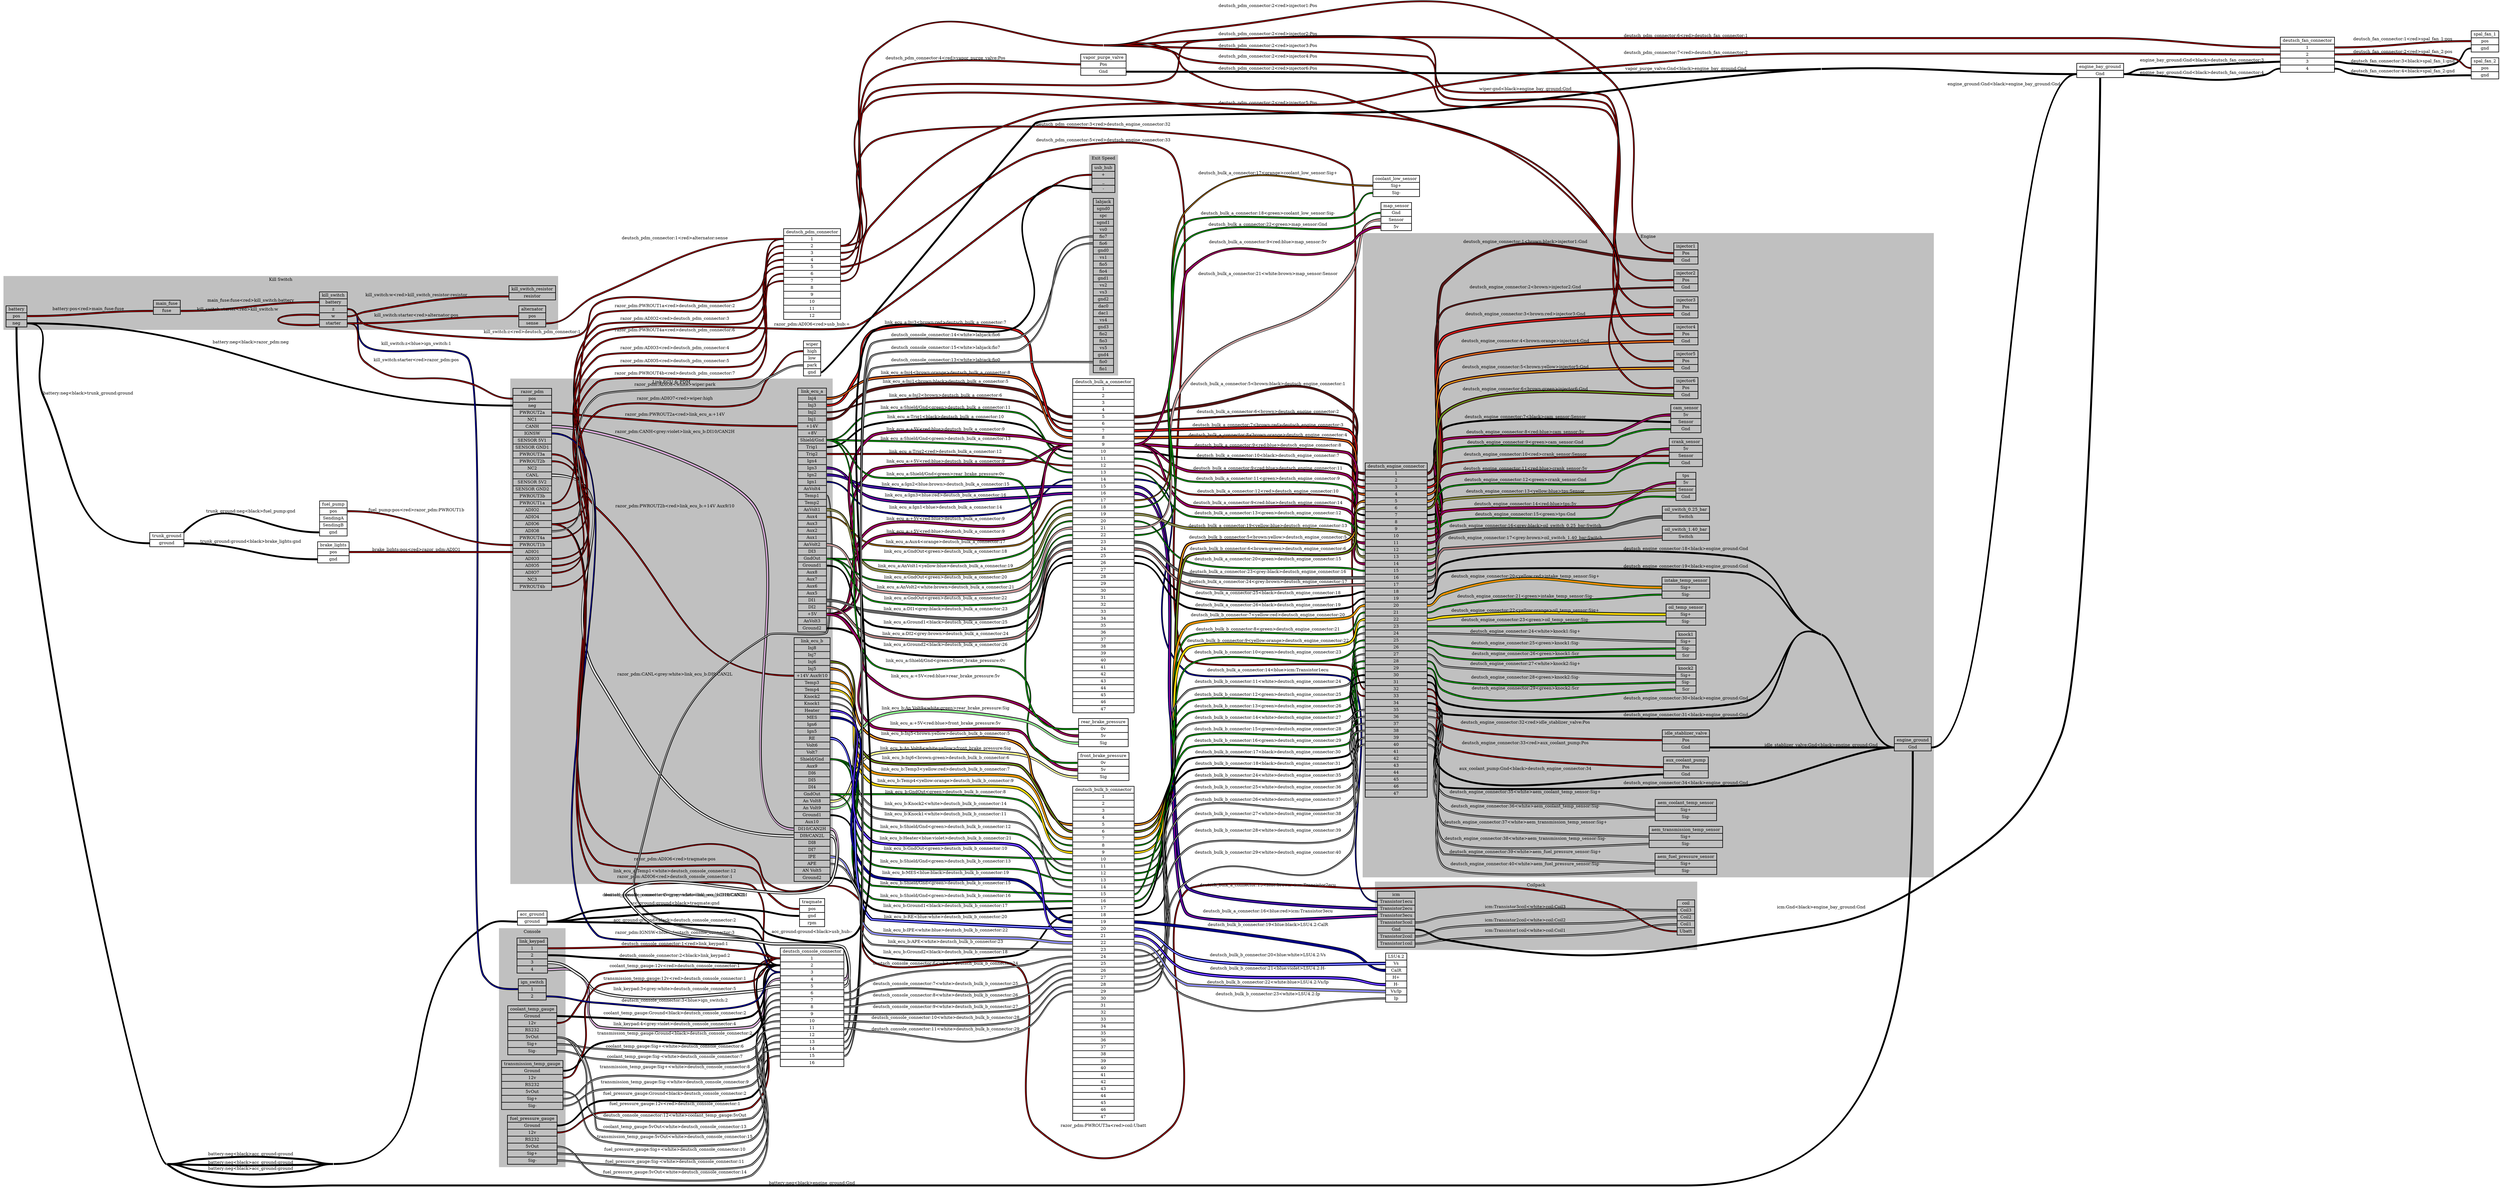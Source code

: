 graph "" {
	graph [bb="0,0,8256,4375",
		concentrate=true,
		rankdir=LR,
		ranksep=1.5
	];
	node [label="\N"];
	subgraph cluster_Console {
		graph [bb="1646,377.53,1865,1160.5",
			color=grey,
			label=Console,
			lheight=0.21,
			lp="1755.5,1149",
			lwidth=0.79,
			style=filled
		];
		ign_switch	[height=0.97222,
			label="ign_switch | <1> 1 | <2> 2 ",
			pos="1755.5,960.53",
			rects="1709.5,972.03,1801.5,995.03 1709.5,949.03,1801.5,972.03 1709.5,926.03,1801.5,949.03",
			shape=record,
			style=bold,
			width=1.2778];
		link_keypad	[height=1.6111,
			label="link_keypad | <1> 1 | <2> 2 | <3> 3 | <4> 4 ",
			pos="1755.5,1071.5",
			rects="1705,1106,1806,1129 1705,1083,1806,1106 1705,1060,1806,1083 1705,1037,1806,1060 1705,1014,1806,1037",
			shape=record,
			style=bold,
			width=1.4028];
		coolant_temp_gauge	[height=2.25,
			label="coolant_temp_gauge | <Ground> Ground | <12v> 12v | <RS232> RS232 | <5vOut> 5vOut | <Sig+> Sig+ | <Sig-> Sig- ",
			pos="1755.5,826.53",
			rects="1674.5,884.03,1836.5,907.03 1674.5,861.03,1836.5,884.03 1674.5,838.03,1836.5,861.03 1674.5,815.03,1836.5,838.03 1674.5,792.03,1836.5,\
815.03 1674.5,769.03,1836.5,792.03 1674.5,746.03,1836.5,769.03",
			shape=record,
			style=bold,
			width=2.25];
		transmission_temp_gauge	[height=2.25,
			label="transmission_temp_gauge | <Ground> Ground | <12v> 12v | <RS232> RS232 | <5vOut> 5vOut | <Sig+> Sig+ | <Sig-> Sig- ",
			pos="1755.5,646.53",
			rects="1654,704.03,1857,727.03 1654,681.03,1857,704.03 1654,658.03,1857,681.03 1654,635.03,1857,658.03 1654,612.03,1857,635.03 1654,589.03,\
1857,612.03 1654,566.03,1857,589.03",
			shape=record,
			style=bold,
			width=2.8194];
		fuel_pressure_gauge	[height=2.25,
			label="fuel_pressure_gauge | <Ground> Ground | <12v> 12v | <RS232> RS232 | <5vOut> 5vOut | <Sig+> Sig+ | <Sig-> Sig- ",
			pos="1755.5,466.53",
			rects="1673.5,524.03,1837.5,547.03 1673.5,501.03,1837.5,524.03 1673.5,478.03,1837.5,501.03 1673.5,455.03,1837.5,478.03 1673.5,432.03,1837.5,\
455.03 1673.5,409.03,1837.5,432.03 1673.5,386.03,1837.5,409.03",
			shape=record,
			style=bold,
			width=2.2778];
	}
	subgraph "cluster_Exit Speed" {
		graph [bb="3596.5,3276.5,3691.5,4002.5",
			color=grey,
			label="Exit Speed",
			lheight=0.21,
			lp="3644,3991",
			lwidth=1.10,
			style=filled
		];
		labjack	[height=8,
			label="labjack | <sgnd0> sgnd0 | < spc>  spc | < sgnd1>  sgnd1 | < vs0>  vs0 | <fio7> fio7 | < fio6>  fio6 | < gnd0>  gnd0 | < vs1>  vs1 | <\
fio5> fio5 | < fio4>  fio4 | < gnd1>  gnd1 | < vs2>  vs2 | <vs3> vs3 | < gnd2>  gnd2 | < dac0>  dac0 | < dac1>  dac1 | <vs4> vs4 | < \
gnd3>  gnd3 | < fio2>  fio2 | < fio3>  fio3 | <vs5> vs5 | < gnd4>  gnd4 | < fio0>  fio0 | < fio1>  fio1 ",
			pos="3643.5,3683.5",
			rects="3610,3948,3677,3971 3610,3925,3677,3948 3610,3902,3677,3925 3610,3879,3677,3902 3610,3856,3677,3879 3610,3833,3677,3856 3610,3810,\
3677,3833 3610,3787,3677,3810 3610,3764,3677,3787 3610,3741,3677,3764 3610,3718,3677,3741 3610,3695,3677,3718 3610,3672,3677,3695 \
3610,3649,3677,3672 3610,3626,3677,3649 3610,3603,3677,3626 3610,3580,3677,3603 3610,3557,3677,3580 3610,3534,3677,3557 3610,3511,\
3677,3534 3610,3488,3677,3511 3610,3465,3677,3488 3610,3442,3677,3465 3610,3419,3677,3442 3610,3396,3677,3419",
			shape=record,
			style=bold,
			width=0.93056];
		usb_hub	[height=1.2917,
			label="usb_hub | <+> + | <_> _ | <-> - ",
			pos="3643.5,3330.5",
			rects="3605.5,3353.5,3681.5,3376.5 3605.5,3330.5,3681.5,3353.5 3605.5,3307.5,3681.5,3330.5 3605.5,3284.5,3681.5,3307.5",
			shape=record,
			style=bold,
			width=1.0556];
	}
	subgraph cluster_Coilpack {
		graph [bb="4541.5,1224.5,5606,1447.5",
			color=grey,
			label=Coilpack,
			lheight=0.21,
			lp="5073.8,1436",
			lwidth=0.85,
			style=filled
		];
		icm	[height=2.5694,
			label="icm | <Transistor1ecu> Transistor1ecu | <Transistor2ecu> Transistor2ecu | <Transistor3ecu> Transistor3ecu | <Transistor3coil> Transistor3coil | <\
Gnd> Gnd | <Transistor2coil> Transistor2coil | <Transistor1coil> Transistor1coil ",
			pos="4611.5,1324.5",
			rects="4549.5,1393.5,4673.5,1416.5 4549.5,1370.5,4673.5,1393.5 4549.5,1347.5,4673.5,1370.5 4549.5,1324.5,4673.5,1347.5 4549.5,1301.5,4673.5,\
1324.5 4549.5,1278.5,4673.5,1301.5 4549.5,1255.5,4673.5,1278.5 4549.5,1232.5,4673.5,1255.5",
			shape=record,
			style=bold,
			width=1.7222];
		coil	[height=1.6111,
			label="coil | <Coil3> Coil3 | <Coil2> Coil2 | <Coil1> Coil1 | <Ubatt> Ubatt ",
			pos="5569,1290.5",
			rects="5540,1325,5598,1348 5540,1302,5598,1325 5540,1279,5598,1302 5540,1256,5598,1279 5540,1233,5598,1256",
			shape=record,
			style=bold,
			width=0.80556];
		icm:Transistor3coil -- coil:Coil3	[color="black:white:black",
			label="icm:Transistor3coil<white>coil:Coil3",
			labeltooltip="icm:Transistor3coil<white>coil:Coil3",
			lp="5038.5,1320",
			penwidth=2.5,
			pos="4674.5,1312.5 5058.7,1312.5 5154.8,1313.5 5539,1313.5"];
		icm:Transistor1coil -- coil:Coil1	[color="black:white:black",
			label="icm:Transistor1coil<white>coil:Coil1",
			labeltooltip="icm:Transistor1coil<white>coil:Coil1",
			lp="5038.5,1259",
			penwidth=2.5,
			pos="4674.5,1243.5 4956.5,1243.5 5027.2,1240 5309,1251.5 5411.4,1255.7 5436.5,1267.5 5539,1267.5"];
		icm:Transistor2coil -- coil:Coil2	[color="black:white:black",
			label="icm:Transistor2coil<white>coil:Coil2",
			labeltooltip="icm:Transistor2coil<white>coil:Coil2",
			lp="5038.5,1294",
			penwidth=2.5,
			pos="4674.5,1266.5 5058.9,1266.5 5154.6,1290.5 5539,1290.5"];
	}
	subgraph "cluster_Link ECU & PDM" {
		graph [bb="1683.5,1413.5,2748,3082.5",
			color=grey,
			label="Link ECU & PDM",
			lheight=0.21,
			lp="2215.8,3071",
			lwidth=1.75,
			style=filled
		];
		razor_pdm	[height=9.2778,
			label="razor_pdm | <pos> pos | <neg> neg | <PWROUT2a> PWROUT2a | <NC1> NC1 | <CANH> CANH | <IGNSW> IGNSW | <SENSOR 5V1> SENSOR 5V1 | <SENSOR \
GND1> SENSOR GND1 | <PWROUT3a> PWROUT3a | <PWROUT2b> PWROUT2b | <NC2> NC2 | <CANL> CANL | <SENSOR 5V2> SENSOR 5V2 | <SENSOR GND2> \
SENSOR GND2 | <PWROUT3b> PWROUT3b | <PWROUT1a> PWROUT1a | <ADIO2> ADIO2 | <ADIO4> ADIO4 | <ADIO6> ADIO6 | <ADIO8> ADIO8 | <PWROUT4a> \
PWROUT4a | <PWROUT1b> PWROUT1b | <ADIO1> ADIO1 | <ADIO3> ADIO3 | <ADIO5> ADIO5 | <ADIO7> ADIO7 | <NC3> NC3 | <PWROUT4b> PWROUT4b ",
			pos="1755.5,2694.5",
			rects="1691.5,3005,1819.5,3028 1691.5,2982,1819.5,3005 1691.5,2959,1819.5,2982 1691.5,2936,1819.5,2959 1691.5,2913,1819.5,2936 1691.5,2890,\
1819.5,2913 1691.5,2867,1819.5,2890 1691.5,2844,1819.5,2867 1691.5,2821,1819.5,2844 1691.5,2798,1819.5,2821 1691.5,2775,1819.5,2798 \
1691.5,2752,1819.5,2775 1691.5,2729,1819.5,2752 1691.5,2706,1819.5,2729 1691.5,2683,1819.5,2706 1691.5,2660,1819.5,2683 1691.5,2637,\
1819.5,2660 1691.5,2614,1819.5,2637 1691.5,2591,1819.5,2614 1691.5,2568,1819.5,2591 1691.5,2545,1819.5,2568 1691.5,2522,1819.5,2545 \
1691.5,2499,1819.5,2522 1691.5,2476,1819.5,2499 1691.5,2453,1819.5,2476 1691.5,2430,1819.5,2453 1691.5,2407,1819.5,2430 1691.5,2384,\
1819.5,2407 1691.5,2361,1819.5,2384",
			shape=record,
			style=bold,
			width=1.7778];
		link_ecu_a	[height=11.194,
			label="link_ecu_a | <Inj4> Inj4 | <Inj3> Inj3 | <Inj2> Inj2 | <Inj1> Inj1 | <+14V> +14V | <+8V> +8V | <Shield/Gnd> Shield/Gnd | <Trig1> \
Trig1 | <Trig2> Trig2 | <Ign4> Ign4 | <Ign3> Ign3 | <Ign2> Ign2 | <Ign1> Ign1 | <AnVolt4> AnVolt4 | <Temp1> Temp1 | <Temp2> Temp2 | <\
AnVolt1> AnVolt1 | <Aux4> Aux4 | <Aux3> Aux3 | <Aux2> Aux2 | <Aux1> Aux1 | <AnVolt2> AnVolt2 | <DI3> DI3 | <GndOut> GndOut | <Ground1> \
Ground1 | <Aux8> Aux8 | <Aux7> Aux7 | <Aux6> Aux6 | <Aux5> Aux5 | <DI1> DI1 | <DI2> DI2 | <+5V> +5V | <AnVolt3> AnVolt3 | <Ground2> \
Ground2 ",
			pos="2680.5,2648.5",
			rects="2633,3028,2728,3051 2633,3005,2728,3028 2633,2982,2728,3005 2633,2959,2728,2982 2633,2936,2728,2959 2633,2913,2728,2936 2633,2890,\
2728,2913 2633,2867,2728,2890 2633,2844,2728,2867 2633,2821,2728,2844 2633,2798,2728,2821 2633,2775,2728,2798 2633,2752,2728,2775 \
2633,2729,2728,2752 2633,2706,2728,2729 2633,2683,2728,2706 2633,2660,2728,2683 2633,2637,2728,2660 2633,2614,2728,2637 2633,2591,\
2728,2614 2633,2568,2728,2591 2633,2545,2728,2568 2633,2522,2728,2545 2633,2499,2728,2522 2633,2476,2728,2499 2633,2453,2728,2476 \
2633,2430,2728,2453 2633,2407,2728,2430 2633,2384,2728,2407 2633,2361,2728,2384 2633,2338,2728,2361 2633,2315,2728,2338 2633,2292,\
2728,2315 2633,2269,2728,2292 2633,2246,2728,2269",
			shape=record,
			style=bold,
			width=1.3194];
		razor_pdm:PWROUT2a -- link_ecu_a:"+14V"	[color="black:red:black",
			label="razor_pdm:PWROUT2a<red>link_ecu_a:+14V",
			labeltooltip="razor_pdm:PWROUT2a<red>link_ecu_a:+14V",
			lp="2227,2933",
			penwidth=2.5,
			pos="1820.5,2947.5 1887.7,2947.5 1903,2930.5 1970,2925.5 2263.2,2903.9 2337.5,2924.5 2631.5,2924.5"];
		link_ecu_b	[height=11.194,
			label="link_ecu_b | <Inj8> Inj8 | <Inj7> Inj7 | <Inj6> Inj6 | <Inj5> Inj5 | <+14V Aux9/10> +14V Aux9/10 | <Temp3> Temp3 | <Temp4> Temp4 | <\
Knock2> Knock2 | <Knock1> Knock1 | <Heater> Heater | <MES> MES | <Ign6> Ign6 | <Ign5> Ign5 | <RE> RE | <Volt6> Volt6 | <Volt7> Volt7 | <\
Shield/Gnd> Shield/Gnd | <Aux9> Aux9 | <DI6> DI6 | <DI5> DI5 | <DI4> DI4 | <GndOut> GndOut | <An Volt8> An Volt8 | <An Volt9> An \
Volt9 | <Ground1> Ground1 | <Aux10> Aux10 | <DI10/CAN2H> DI10/CAN2H | <DI9/CAN2L> DI9/CAN2L | <DI8> DI8 | <DI7> DI7 | <IPE> IPE | <\
APE> APE | <AN Volt5> AN Volt5 | <Ground2> Ground2 ",
			pos="2680.5,1824.5",
			rects="2621,2204,2740,2227 2621,2181,2740,2204 2621,2158,2740,2181 2621,2135,2740,2158 2621,2112,2740,2135 2621,2089,2740,2112 2621,2066,\
2740,2089 2621,2043,2740,2066 2621,2020,2740,2043 2621,1997,2740,2020 2621,1974,2740,1997 2621,1951,2740,1974 2621,1928,2740,1951 \
2621,1905,2740,1928 2621,1882,2740,1905 2621,1859,2740,1882 2621,1836,2740,1859 2621,1813,2740,1836 2621,1790,2740,1813 2621,1767,\
2740,1790 2621,1744,2740,1767 2621,1721,2740,1744 2621,1698,2740,1721 2621,1675,2740,1698 2621,1652,2740,1675 2621,1629,2740,1652 \
2621,1606,2740,1629 2621,1583,2740,1606 2621,1560,2740,1583 2621,1537,2740,1560 2621,1514,2740,1537 2621,1491,2740,1514 2621,1468,\
2740,1491 2621,1445,2740,1468 2621,1422,2740,1445",
			shape=record,
			style=bold,
			width=1.6528];
		razor_pdm:PWROUT2b -- link_ecu_b:"+14V Aux9/10"	[color="black:red:black",
			label="razor_pdm:PWROUT2b<red>link_ecu_b:+14V Aux9/10",
			labeltooltip="razor_pdm:PWROUT2b<red>link_ecu_b:+14V Aux9/10",
			lp="2227,2502",
			penwidth=2.5,
			pos="1820.5,2786.5 1966.3,2786.5 1870.7,2601.3 1970,2494.5 2200,2247.3 2281.9,2100.5 2619.5,2100.5"];
		razor_pdm:CANH -- link_ecu_b:"DI10/CAN2H"	[color="black:grey:violet:grey:black",
			label="razor_pdm:CANH<grey:violet>link_ecu_b:DI10/CAN2H",
			labeltooltip="razor_pdm:CANH<grey:violet>link_ecu_b:DI10/CAN2H",
			lp="2227,2898",
			penwidth=2.5,
			pos="1820.5,2901.5 2163,2901.5 2292.8,2793.7 2484,2509.5 2598.7,2339 2413.9,1594.5 2619.5,1594.5"];
		razor_pdm:CANL -- link_ecu_b:"DI9/CAN2L"	[color="black:grey:white:grey:black",
			label="razor_pdm:CANL<grey:white>link_ecu_b:DI9/CAN2L",
			labeltooltip="razor_pdm:CANL<grey:white>link_ecu_b:DI9/CAN2L",
			lp="2227,2100",
			penwidth=2.5,
			pos="1820.5,2740.5 2116.1,2740.5 1812.8,2342.8 1970,2092.5 2166.8,1779.1 2249.4,1571.5 2619.5,1571.5"];
	}
	subgraph cluster_Engine {
		graph [bb="4501,1485.5,6388,3592.5",
			color=grey,
			label=Engine,
			lheight=0.21,
			lp="5444.5,3581",
			lwidth=0.71,
			style=filled
		];
		deutsch_engine_connector	[height=15.347,
			label="deutsch_engine_connector | <1> 1 | <2> 2 | <3> 3 | <4> 4 | <5> 5 | <6> 6 | <7> 7 | <8> 8 | <9> 9 | <10> 10 | <11> 11 | <12> 12 | <\
13> 13 | <14> 14 | <15> 15 | <16> 16 | <17> 17 | <18> 18 | <19> 19 | <20> 20 | <21> 21 | <22> 22 | <23> 23 | <24> 24 | <25> 25 | <\
26> 26 | <27> 27 | <28> 28 | <29> 29 | <30> 30 | <31> 31 | <32> 32 | <33> 33 | <34> 34 | <35> 35 | <36> 36 | <37> 37 | <38> 38 | <\
39> 39 | <40> 40 | <41> 41 | <42> 42 | <43> 43 | <44> 44 | <45> 45 | <46> 46 | <47> 47 ",
			pos="4611.5,2309.5",
			rects="4509,2838.5,4714,2861.5 4509,2815.5,4714,2838.5 4509,2792.5,4714,2815.5 4509,2769.5,4714,2792.5 4509,2746.5,4714,2769.5 4509,2723.5,\
4714,2746.5 4509,2700.5,4714,2723.5 4509,2677.5,4714,2700.5 4509,2654.5,4714,2677.5 4509,2631.5,4714,2654.5 4509,2608.5,4714,2631.5 \
4509,2585.5,4714,2608.5 4509,2562.5,4714,2585.5 4509,2539.5,4714,2562.5 4509,2516.5,4714,2539.5 4509,2493.5,4714,2516.5 4509,2470.5,\
4714,2493.5 4509,2447.5,4714,2470.5 4509,2424.5,4714,2447.5 4509,2401.5,4714,2424.5 4509,2378.5,4714,2401.5 4509,2355.5,4714,2378.5 \
4509,2332.5,4714,2355.5 4509,2309.5,4714,2332.5 4509,2286.5,4714,2309.5 4509,2263.5,4714,2286.5 4509,2240.5,4714,2263.5 4509,2217.5,\
4714,2240.5 4509,2194.5,4714,2217.5 4509,2171.5,4714,2194.5 4509,2148.5,4714,2171.5 4509,2125.5,4714,2148.5 4509,2102.5,4714,2125.5 \
4509,2079.5,4714,2102.5 4509,2056.5,4714,2079.5 4509,2033.5,4714,2056.5 4509,2010.5,4714,2033.5 4509,1987.5,4714,2010.5 4509,1964.5,\
4714,1987.5 4509,1941.5,4714,1964.5 4509,1918.5,4714,1941.5 4509,1895.5,4714,1918.5 4509,1872.5,4714,1895.5 4509,1849.5,4714,1872.5 \
4509,1826.5,4714,1849.5 4509,1803.5,4714,1826.5 4509,1780.5,4714,1803.5 4509,1757.5,4714,1780.5",
			shape=record,
			style=bold,
			width=2.8472];
		engine_ground	[height=0.65278,
			label="engine_ground | <Gnd> Gnd ",
			pos="6319,2028.5",
			rects="6258,2028.5,6380,2051.5 6258,2005.5,6380,2028.5",
			shape=record,
			style=bold,
			width=1.6944];
		deutsch_engine_connector:34 -- engine_ground:Gnd	[color="black:black:black",
			label="deutsch_engine_connector:34<black>engine_ground:Gnd",
			labeltooltip="deutsch_engine_connector:34<black>engine_ground:Gnd",
			lp="5569,1778",
			penwidth=2.5,
			pos="4714,2067.5 4843.8,2067.5 4668.3,1863.6 4768,1780.5 4781.3,1769.4 6000.4,1767 6015.5,1775.5"];
		deutsch_engine_connector:18 -- engine_ground:Gnd	[color="black:black:black",
			label="deutsch_engine_connector:18<black>engine_ground:Gnd",
			labeltooltip="deutsch_engine_connector:18<black>engine_ground:Gnd",
			lp="5569,2558",
			penwidth=2.5,
			pos="4714,2436.5 4754,2436.5 4732.4,2490.2 4768,2508.5 4867.5,2559.8 5671.8,2565.7 5775,2522.5 5915.5,2463.8 5872.2,2330.1 6015.5,2278.5"];
		deutsch_engine_connector:19 -- engine_ground:Gnd	[color="black:black:black",
			label="deutsch_engine_connector:19<black>engine_ground:Gnd",
			labeltooltip="deutsch_engine_connector:19<black>engine_ground:Gnd",
			lp="5569,2510",
			penwidth=2.5,
			pos="4714,2413.5 4748.3,2413.5 4736.5,2455.1 4768,2468.5 4870.9,2512.5 5669.7,2514.3 5775,2476.5 5905.3,2429.8 5885.2,2325.3 6015.5,2278.5"];
		deutsch_engine_connector:30 -- engine_ground:Gnd	[color="black:black:black",
			label="deutsch_engine_connector:30<black>engine_ground:Gnd",
			labeltooltip="deutsch_engine_connector:30<black>engine_ground:Gnd",
			lp="5569,2071",
			penwidth=2.5,
			pos="4714,2159.5 4764.9,2159.5 4724.3,2084.7 4768,2058.5 4864,2001 5670.7,2023.1 5775,2063.5 5908.7,2115.4 5880.5,2326.9 6015.5,2278.5"];
		deutsch_engine_connector:31 -- engine_ground:Gnd	[color="black:black:black",
			label="deutsch_engine_connector:31<black>engine_ground:Gnd",
			labeltooltip="deutsch_engine_connector:31<black>engine_ground:Gnd",
			lp="5569,2014",
			penwidth=2.5,
			pos="6017.5,2278.5 6091.7,2251.7 6178.6,2017.5 6257.5,2016.5;4714,2136.5 4771.3,2136.5 4720.1,2050.9 4768,2019.5 4791.4,2004.2 5749.5,\
1995 5775,2006.5 5922.1,2072.8 5863.7,2333.4 6015.5,2278.5"];
		tps	[height=1.2917,
			label="tps | <5v> 5v | <Sensor> Sensor | <Gnd> Gnd ",
			pos="5569,2764.5",
			rects="5536,2787.5,5602,2810.5 5536,2764.5,5602,2787.5 5536,2741.5,5602,2764.5 5536,2718.5,5602,2741.5",
			shape=record,
			style=bold,
			width=0.91667];
		deutsch_engine_connector:15 -- tps:Gnd	[color="black:green:black",
			label="deutsch_engine_connector:15<green>tps:Gnd",
			labeltooltip="deutsch_engine_connector:15<green>tps:Gnd",
			lp="5038.5,2671",
			penwidth=2.5,
			pos="4714,2505.5 4778.2,2505.5 4715.6,2602.4 4768,2639.5 4817.1,2674.3 5253,2641.5 5309,2663.5 5338.3,2675.1 5334.1,2696.9 5363,2709.5 \
5433.6,2740.3 5458,2729.5 5535,2729.5"];
		deutsch_engine_connector:13 -- tps:Sensor	[color="black:yellow:blue:yellow:black",
			label="deutsch_engine_connector:13<yellow:blue>tps:Sensor",
			labeltooltip="deutsch_engine_connector:13<yellow:blue>tps:Sensor",
			lp="5038.5,2747",
			penwidth=2.5,
			pos="4714,2551.5 4791.2,2551.5 4706.5,2669.9 4768,2716.5 4792,2734.7 5279,2738 5309,2739.5 5409.5,2744.6 5434.4,2752.5 5535,2752.5"];
		deutsch_engine_connector:14 -- tps:"5v"	[color="black:red:blue:red:black",
			label="deutsch_engine_connector:14<red:blue>tps:5v",
			labeltooltip="deutsch_engine_connector:14<red:blue>tps:5v",
			lp="5038.5,2705",
			penwidth=2.5,
			pos="4714,2528.5 4784.9,2528.5 4710.8,2636.8 4768,2678.5 4816.6,2714 5249.9,2686.4 5309,2697.5 5413.6,2717.2 5428.6,2776.5 5535,2776.5"];
		cam_sensor	[height=1.2917,
			label="cam_sensor | <5v> 5v | <Sensor> Sensor | <Gnd> Gnd ",
			pos="5569,2986.5",
			rects="5519,3009.5,5619,3032.5 5519,2986.5,5619,3009.5 5519,2963.5,5619,2986.5 5519,2940.5,5619,2963.5",
			shape=record,
			style=bold,
			width=1.3889];
		deutsch_engine_connector:9 -- cam_sensor:Gnd	[color="black:green:black",
			label="deutsch_engine_connector:9<green>cam_sensor:Gnd",
			labeltooltip="deutsch_engine_connector:9<green>cam_sensor:Gnd",
			lp="5038.5,2899",
			penwidth=2.5,
			pos="4714,2643.5 4816.8,2643.5 4688.6,2803.2 4768,2868.5 4814.4,2906.8 5252.3,2871.5 5309,2891.5 5337.2,2901.5 5335.3,2920.4 5363,2931.5 \
5427.4,2957.5 5448.5,2951.5 5518,2951.5"];
		deutsch_engine_connector:7 -- cam_sensor:Sensor	[color="black:black:black",
			label="deutsch_engine_connector:7<black>cam_sensor:Sensor",
			labeltooltip="deutsch_engine_connector:7<black>cam_sensor:Sensor",
			lp="5038.5,2987",
			penwidth=2.5,
			pos="4714,2689.5 4829.8,2689.5 4679.5,2869.8 4768,2944.5 4831.7,2998.3 5434.6,2974.5 5518,2974.5"];
		deutsch_engine_connector:8 -- cam_sensor:"5v"	[color="black:red:blue:red:black",
			label="deutsch_engine_connector:8<red:blue>cam_sensor:5v",
			labeltooltip="deutsch_engine_connector:8<red:blue>cam_sensor:5v",
			lp="5038.5,2933",
			penwidth=2.5,
			pos="4714,2666.5 4823.3,2666.5 4683.8,2836.7 4768,2906.5 4791.2,2925.7 5279.4,2920 5309,2925.5 5405.7,2943.7 5419.6,2998.5 5518,2998.5"];
		crank_sensor	[height=1.2917,
			label="crank_sensor | <5v> 5v | <Sensor> Sensor | <Gnd> Gnd ",
			pos="5569,2875.5",
			rects="5514,2898.5,5624,2921.5 5514,2875.5,5624,2898.5 5514,2852.5,5624,2875.5 5514,2829.5,5624,2852.5",
			shape=record,
			style=bold,
			width=1.5278];
		deutsch_engine_connector:12 -- crank_sensor:Gnd	[color="black:green:black",
			label="deutsch_engine_connector:12<green>crank_sensor:Gnd",
			labeltooltip="deutsch_engine_connector:12<green>crank_sensor:Gnd",
			lp="5038.5,2785",
			penwidth=2.5,
			pos="4714,2574.5 4797.5,2574.5 4702.1,2703.3 4768,2754.5 4815.5,2791.5 5252.6,2756.5 5309,2777.5 5337.7,2788.3 5334.8,2808.5 5363,2820.5 \
5424.9,2846.9 5445.7,2840.5 5513,2840.5"];
		deutsch_engine_connector:10 -- crank_sensor:Sensor	[color="black:red:black",
			label="deutsch_engine_connector:10<red>crank_sensor:Sensor",
			labeltooltip="deutsch_engine_connector:10<red>crank_sensor:Sensor",
			lp="5038.5,2861",
			penwidth=2.5,
			pos="4714,2620.5 4810.4,2620.5 4693.1,2769.9 4768,2830.5 4791.4,2849.5 5278.9,2852.2 5309,2853.5 5399.7,2857.7 5422.2,2863.5 5513,2863.5"];
		deutsch_engine_connector:11 -- crank_sensor:"5v"	[color="black:red:blue:red:black",
			label="deutsch_engine_connector:11<red:blue>crank_sensor:5v",
			labeltooltip="deutsch_engine_connector:11<red:blue>crank_sensor:5v",
			lp="5038.5,2819",
			penwidth=2.5,
			pos="4714,2597.5 4803.9,2597.5 4697.4,2736.8 4768,2792.5 4791.6,2811.2 5279.5,2805.7 5309,2811.5 5403.9,2830.4 5416.2,2887.5 5513,2887.5"];
		knock1	[height=1.2917,
			label="knock1 | <Sig+> Sig+ | <Sig-> Sig- | <Scr> Scr ",
			pos="5569,2244.5",
			rects="5535.5,2267.5,5602.5,2290.5 5535.5,2244.5,5602.5,2267.5 5535.5,2221.5,5602.5,2244.5 5535.5,2198.5,5602.5,2221.5",
			shape=record,
			style=bold,
			width=0.93056];
		deutsch_engine_connector:26 -- knock1:Scr	[color="black:green:black",
			label="deutsch_engine_connector:26<green>knock1:Scr",
			labeltooltip="deutsch_engine_connector:26<green>knock1:Scr",
			lp="5038.5,2216",
			penwidth=2.5,
			pos="4714,2251.5 4744.7,2251.5 4739,2218.7 4768,2208.5 4881.5,2168.9 5188.8,2208.3 5309,2208.5 5409,2208.8 5434,2209.5 5534,2209.5"];
		deutsch_engine_connector:24 -- knock1:"Sig+"	[color="black:white:black",
			label="deutsch_engine_connector:24<white>knock1:Sig+",
			labeltooltip="deutsch_engine_connector:24<white>knock1:Sig+",
			lp="5038.5,2304",
			penwidth=2.5,
			pos="4714,2297.5 5078.9,2297.5 5169.1,2256.5 5534,2256.5"];
		deutsch_engine_connector:25 -- knock1:"Sig-"	[color="black:green:black",
			label="deutsch_engine_connector:25<green>knock1:Sig-",
			labeltooltip="deutsch_engine_connector:25<green>knock1:Sig-",
			lp="5038.5,2251",
			penwidth=2.5,
			pos="4714,2274.5 4741.7,2274.5 4741.3,2250.9 4768,2243.5 4850.1,2221 5448.9,2232.5 5534,2232.5"];
		knock2	[height=1.2917,
			label="knock2 | <Sig+> Sig+ | <Sig-> Sig- | <Scr> Scr ",
			pos="5569,2133.5",
			rects="5535.5,2156.5,5602.5,2179.5 5535.5,2133.5,5602.5,2156.5 5535.5,2110.5,5602.5,2133.5 5535.5,2087.5,5602.5,2110.5",
			shape=record,
			style=bold,
			width=0.93056];
		deutsch_engine_connector:29 -- knock2:Scr	[color="black:green:black",
			label="deutsch_engine_connector:29<green>knock2:Scr",
			labeltooltip="deutsch_engine_connector:29<green>knock2:Scr",
			lp="5038.5,2102",
			penwidth=2.5,
			pos="4714,2182.5 4759.9,2182.5 4728,2116.9 4768,2094.5 4916.5,2011.4 5363.8,2098.5 5534,2098.5"];
		deutsch_engine_connector:27 -- knock2:"Sig+"	[color="black:white:black",
			label="deutsch_engine_connector:27<white>knock2:Sig+",
			labeltooltip="deutsch_engine_connector:27<white>knock2:Sig+",
			lp="5038.5,2179",
			penwidth=2.5,
			pos="4714,2228.5 4748.9,2228.5 4736.2,2185.9 4768,2171.5 4806.8,2154 5491.4,2145.5 5534,2145.5"];
		deutsch_engine_connector:28 -- knock2:"Sig-"	[color="black:green:black",
			label="deutsch_engine_connector:28<green>knock2:Sig-",
			labeltooltip="deutsch_engine_connector:28<green>knock2:Sig-",
			lp="5038.5,2137",
			penwidth=2.5,
			pos="4714,2205.5 4755.4,2205.5 4731.3,2148.7 4768,2129.5 4843.4,2090.1 5448.9,2121.5 5534,2121.5"];
		intake_temp_sensor	[height=0.97222,
			label="intake_temp_sensor | <Sig+> Sig+ | <Sig-> Sig- ",
			pos="5569,2432.5",
			rects="5490,2444,5648,2467 5490,2421,5648,2444 5490,2398,5648,2421",
			shape=record,
			style=bold,
			width=2.1944];
		deutsch_engine_connector:21 -- intake_temp_sensor:"Sig-"	[color="black:green:black",
			label="deutsch_engine_connector:21<green>intake_temp_sensor:Sig-",
			labeltooltip="deutsch_engine_connector:21<green>intake_temp_sensor:Sig-",
			lp="5038.5,2406",
			penwidth=2.5,
			pos="4714,2367.5 4978.8,2367.5 5044.6,2383.6 5309,2398.5 5389,2403.1 5408.9,2409.5 5489,2409.5"];
		deutsch_engine_connector:20 -- intake_temp_sensor:"Sig+"	[color="black:yellow:red:yellow:black",
			label="deutsch_engine_connector:20<yellow:red>intake_temp_sensor:Sig+",
			labeltooltip="deutsch_engine_connector:20<yellow:red>intake_temp_sensor:Sig+",
			lp="5038.5,2457",
			penwidth=2.5,
			pos="4714,2390.5 4740.1,2390.5 4742.5,2408 4768,2413.5 5081.2,2481.8 5168.4,2432.5 5489,2432.5"];
		oil_temp_sensor	[height=0.97222,
			label="oil_temp_sensor | <Sig+> Sig+ | <Sig-> Sig- ",
			pos="5569,2344.5",
			rects="5503.5,2356,5634.5,2379 5503.5,2333,5634.5,2356 5503.5,2310,5634.5,2333",
			shape=record,
			style=bold,
			width=1.8194];
		deutsch_engine_connector:23 -- oil_temp_sensor:"Sig-"	[color="black:green:black",
			label="deutsch_engine_connector:23<green>oil_temp_sensor:Sig-",
			labeltooltip="deutsch_engine_connector:23<green>oil_temp_sensor:Sig-",
			lp="5038.5,2329",
			penwidth=2.5,
			pos="4714,2321.5 5064.2,2321.5 5151.8,2321.5 5502,2321.5"];
		deutsch_engine_connector:22 -- oil_temp_sensor:"Sig+"	[color="black:yellow:orange:yellow:black",
			label="deutsch_engine_connector:22<yellow:orange>oil_temp_sensor:Sig+",
			labeltooltip="deutsch_engine_connector:22<yellow:orange>oil_temp_sensor:Sig+",
			lp="5038.5,2352",
			penwidth=2.5,
			pos="4714,2344.5 5064.2,2344.5 5151.8,2344.5 5502,2344.5"];
		"oil_switch_0.25_bar"	[height=0.65278,
			label="oil_switch_0.25_bar | <Switch> Switch ",
			pos="5569,2676.5",
			rects="5491,2676.5,5647,2699.5 5491,2653.5,5647,2676.5",
			shape=record,
			style=bold,
			width=2.1667];
		deutsch_engine_connector:16 -- "oil_switch_0.25_bar":Switch	[color="black:grey:black:grey:black",
			label="deutsch_engine_connector:16<grey:black>oil_switch_0.25_bar:Switch",
			labeltooltip="deutsch_engine_connector:16<grey:black>oil_switch_0.25_bar:Switch",
			lp="5038.5,2632",
			penwidth=2.5,
			pos="4714,2482.5 4771.3,2482.5 4720.5,2567.6 4768,2599.5 4817.9,2633.1 5250,2612.6 5309,2624.5 5334.1,2629.6 5338.2,2638.1 5363,2644.5 \
5418.3,2659 5432.9,2664.5 5490,2664.5"];
		"oil_switch_1.40_bar"	[height=0.65278,
			label="oil_switch_1.40_bar | <Switch> Switch ",
			pos="5569,2611.5",
			rects="5491,2611.5,5647,2634.5 5491,2588.5,5647,2611.5",
			shape=record,
			style=bold,
			width=2.1667];
		deutsch_engine_connector:17 -- "oil_switch_1.40_bar":Switch	[color="black:grey:brown:grey:black",
			label="deutsch_engine_connector:17<grey:brown>oil_switch_1.40_bar:Switch",
			labeltooltip="deutsch_engine_connector:17<grey:brown>oil_switch_1.40_bar:Switch",
			lp="5038.5,2592",
			penwidth=2.5,
			pos="4714,2459.5 4763.7,2459.5 4725.8,2531.2 4768,2557.5 4819,2589.4 5248.9,2580.5 5309,2584.5 5389.5,2589.9 5409.3,2599.5 5490,2599.5"];
		idle_stablizer_valve	[height=0.97222,
			label="idle_stablizer_valve | <Pos> Pos | <Gnd> Gnd ",
			pos="5569,1931.5",
			rects="5491,1943,5647,1966 5491,1920,5647,1943 5491,1897,5647,1920",
			shape=record,
			style=bold,
			width=2.1667];
		deutsch_engine_connector:32 -- idle_stablizer_valve:Pos	[color="black:red:black",
			label="deutsch_engine_connector:32<red>idle_stablizer_valve:Pos",
			labeltooltip="deutsch_engine_connector:32<red>idle_stablizer_valve:Pos",
			lp="5038.5,1990",
			penwidth=2.5,
			pos="4714,2113.5 4777,2113.5 4716.9,2019.4 4768,1982.5 4898.4,1888.4 5329.2,1931.5 5490,1931.5"];
		aux_coolant_pump	[height=0.97222,
			label="aux_coolant_pump | <Pos> Pos | <Gnd> Gnd ",
			pos="5569,1843.5",
			rects="5495,1855,5643,1878 5495,1832,5643,1855 5495,1809,5643,1832",
			shape=record,
			style=bold,
			width=2.0556];
		deutsch_engine_connector:33 -- aux_coolant_pump:Pos	[color="black:red:black",
			label="deutsch_engine_connector:33<red>aux_coolant_pump:Pos",
			labeltooltip="deutsch_engine_connector:33<red>aux_coolant_pump:Pos",
			lp="5038.5,1910",
			penwidth=2.5,
			pos="4714,2090.5 4800.9,2090.5 4700.7,1957.6 4768,1902.5 4799.3,1876.9 5453.5,1843.5 5494,1843.5"];
		aem_coolant_temp_sensor	[height=0.97222,
			label="aem_coolant_temp_sensor | <Sig+> Sig+ | <Sig-> Sig- ",
			pos="5569,1704.5",
			rects="5467.5,1716,5670.5,1739 5467.5,1693,5670.5,1716 5467.5,1670,5670.5,1693",
			shape=record,
			style=bold,
			width=2.8194];
		deutsch_engine_connector:36 -- aem_coolant_temp_sensor:"Sig-"	[color="black:white:black",
			label="deutsch_engine_connector:36<white>aem_coolant_temp_sensor:Sig-",
			labeltooltip="deutsch_engine_connector:36<white>aem_coolant_temp_sensor:Sig-",
			lp="5038.5,1708",
			penwidth=2.5,
			pos="4714,2021.5 4786.3,2021.5 4713.4,1748 4768,1700.5 4826.5,1649.6 5388.4,1681.5 5466,1681.5"];
		deutsch_engine_connector:35 -- aem_coolant_temp_sensor:"Sig+"	[color="black:white:black",
			label="deutsch_engine_connector:35<white>aem_coolant_temp_sensor:Sig+",
			labeltooltip="deutsch_engine_connector:35<white>aem_coolant_temp_sensor:Sig+",
			lp="5038.5,1763",
			penwidth=2.5,
			pos="4714,2044.5 4844.7,2044.5 4670.6,1842.6 4768,1755.5 4769.8,1753.9 5463.6,1704.5 5466,1704.5"];
		aem_transmission_temp_sensor	[height=0.97222,
			label="aem_transmission_temp_sensor | <Sig+> Sig+ | <Sig-> Sig- ",
			pos="5569,1616.5",
			rects="5447.5,1628,5690.5,1651 5447.5,1605,5690.5,1628 5447.5,1582,5690.5,1605",
			shape=record,
			style=bold,
			width=3.375];
		deutsch_engine_connector:38 -- aem_transmission_temp_sensor:"Sig-"	[color="black:white:black",
			label="deutsch_engine_connector:38<white>aem_transmission_temp_sensor:Sig-",
			labeltooltip="deutsch_engine_connector:38<white>aem_transmission_temp_sensor:Sig-",
			lp="5038.5,1620",
			penwidth=2.5,
			pos="4714,1975.5 4795.6,1975.5 4707,1666.7 4768,1612.5 4824.4,1562.5 5370.6,1593.5 5446,1593.5"];
		deutsch_engine_connector:37 -- aem_transmission_temp_sensor:"Sig+"	[color="black:white:black",
			label="deutsch_engine_connector:37<white>aem_transmission_temp_sensor:Sig+",
			labeltooltip="deutsch_engine_connector:37<white>aem_transmission_temp_sensor:Sig+",
			lp="5038.5,1660",
			penwidth=2.5,
			pos="4714,1998.5 4791.8,1998.5 4710.1,1704.5 4768,1652.5 4790.4,1632.4 5279,1629.4 5309,1627.5 5370,1623.7 5384.9,1616.5 5446,1616.5"];
		aem_fuel_pressure_sensor	[height=0.97222,
			label="aem_fuel_pressure_sensor | <Sig+> Sig+ | <Sig-> Sig- ",
			pos="5569,1528.5",
			rects="5467,1540,5671,1563 5467,1517,5671,1540 5467,1494,5671,1517",
			shape=record,
			style=bold,
			width=2.8333];
		deutsch_engine_connector:40 -- aem_fuel_pressure_sensor:"Sig-"	[color="black:white:black",
			label="deutsch_engine_connector:40<white>aem_fuel_pressure_sensor:Sig-",
			labeltooltip="deutsch_engine_connector:40<white>aem_fuel_pressure_sensor:Sig-",
			lp="5038.5,1531",
			penwidth=2.5,
			pos="4714,1929.5 4805,1929.5 4700.3,1584.4 4768,1523.5 4825.7,1471.7 5388.4,1505.5 5466,1505.5"];
		deutsch_engine_connector:39 -- aem_fuel_pressure_sensor:"Sig+"	[color="black:white:black",
			label="deutsch_engine_connector:39<white>aem_fuel_pressure_sensor:Sig+",
			labeltooltip="deutsch_engine_connector:39<white>aem_fuel_pressure_sensor:Sig+",
			lp="5038.5,1572",
			penwidth=2.5,
			pos="4714,1952.5 4801.1,1952.5 4703.7,1623.3 4768,1564.5 4790.2,1544.2 5279,1540.2 5309,1538.5 5378.8,1534.6 5396.1,1528.5 5466,1528.5"];
		injector1	[height=0.97222,
			label="injector1 | <Pos> Pos | <Gnd> Gnd ",
			pos="5569,3526.5",
			rects="5529,3538,5609,3561 5529,3515,5609,3538 5529,3492,5609,3515",
			shape=record,
			style=bold,
			width=1.1111];
		deutsch_engine_connector:1 -- injector1:Gnd	[color="black:brown:black:brown:black",
			label="deutsch_engine_connector:1<brown:black>injector1:Gnd",
			labeltooltip="deutsch_engine_connector:1<brown:black>injector1:Gnd",
			lp="5038.5,3566",
			penwidth=2.5,
			pos="4714,2827.5 4847.9,2827.5 4673.8,3332.4 4768,3427.5 5006.8,3668.8 5188.5,3503.5 5528,3503.5"];
		injector2	[height=0.97222,
			label="injector2 | <Pos> Pos | <Gnd> Gnd ",
			pos="5569,3438.5",
			rects="5529,3450,5609,3473 5529,3427,5609,3450 5529,3404,5609,3427",
			shape=record,
			style=bold,
			width=1.1111];
		deutsch_engine_connector:2 -- injector2:Gnd	[color="black:brown:black",
			label="deutsch_engine_connector:2<brown>injector2:Gnd",
			labeltooltip="deutsch_engine_connector:2<brown>injector2:Gnd",
			lp="5038.5,3416",
			penwidth=2.5,
			pos="4714,2804.5 4833.5,2804.5 4683.5,3255.1 4768,3339.5 4828,3399.5 5443.1,3415.5 5528,3415.5"];
		injector3	[height=0.97222,
			label="injector3 | <Pos> Pos | <Gnd> Gnd ",
			pos="5569,3350.5",
			rects="5529,3362,5609,3385 5529,3339,5609,3362 5529,3316,5609,3339",
			shape=record,
			style=bold,
			width=1.1111];
		deutsch_engine_connector:3 -- injector3:Gnd	[color="black:brown:red:brown:black",
			label="deutsch_engine_connector:3<brown:red>injector3:Gnd",
			labeltooltip="deutsch_engine_connector:3<brown:red>injector3:Gnd",
			lp="5038.5,3328",
			penwidth=2.5,
			pos="4714,2781.5 4819.1,2781.5 4693.1,3177.7 4768,3251.5 4828.4,3311.1 5443.1,3327.5 5528,3327.5"];
		injector4	[height=0.97222,
			label="injector4 | <Pos> Pos | <Gnd> Gnd ",
			pos="5569,3262.5",
			rects="5529,3274,5609,3297 5529,3251,5609,3274 5529,3228,5609,3251",
			shape=record,
			style=bold,
			width=1.1111];
		deutsch_engine_connector:4 -- injector4:Gnd	[color="black:brown:orange:brown:black",
			label="deutsch_engine_connector:4<brown:orange>injector4:Gnd",
			labeltooltip="deutsch_engine_connector:4<brown:orange>injector4:Gnd",
			lp="5038.5,3240",
			penwidth=2.5,
			pos="4714,2758.5 4805.5,2758.5 4702.2,3103 4768,3166.5 4829.1,3225.4 5443.2,3239.5 5528,3239.5"];
		injector5	[height=0.97222,
			label="injector5 | <Pos> Pos | <Gnd> Gnd ",
			pos="5569,3174.5",
			rects="5529,3186,5609,3209 5529,3163,5609,3186 5529,3140,5609,3163",
			shape=record,
			style=bold,
			width=1.1111];
		deutsch_engine_connector:5 -- injector5:Gnd	[color="black:brown:yellow:brown:black",
			label="deutsch_engine_connector:5<brown:yellow>injector5:Gnd",
			labeltooltip="deutsch_engine_connector:5<brown:yellow>injector5:Gnd",
			lp="5038.5,3155",
			penwidth=2.5,
			pos="4714,2735.5 4793.8,2735.5 4709.6,3036.1 4768,3090.5 4830,3148.3 5443.3,3151.5 5528,3151.5"];
		injector6	[height=0.97222,
			label="injector6 | <Pos> Pos | <Gnd> Gnd ",
			pos="5569,3086.5",
			rects="5529,3098,5609,3121 5529,3075,5609,3098 5529,3052,5609,3075",
			shape=record,
			style=bold,
			width=1.1111];
		deutsch_engine_connector:6 -- injector6:Gnd	[color="black:brown:green:brown:black",
			label="deutsch_engine_connector:6<brown:green>injector6:Gnd",
			labeltooltip="deutsch_engine_connector:6<brown:green>injector6:Gnd",
			lp="5038.5,3081",
			penwidth=2.5,
			pos="4714,2712.5 4843.4,2712.5 4672,2911.8 4768,2998.5 4893.8,3112.2 5358.5,3063.5 5528,3063.5"];
		idle_stablizer_valve:Gnd -- engine_ground:Gnd	[color="black:black:black",
			label="idle_stablizer_valve:Gnd<black>engine_ground:Gnd",
			labeltooltip="idle_stablizer_valve:Gnd<black>engine_ground:Gnd",
			lp="6016.5,2022",
			penwidth=2.5,
			pos="5648,1908.5 5923.3,1908.5 5982.7,2016.5 6258,2016.5"];
		aux_coolant_pump:Gnd -- deutsch_engine_connector:34	[color="black:black:black",
			label="aux_coolant_pump:Gnd<black>deutsch_engine_connector:34",
			labeltooltip="aux_coolant_pump:Gnd<black>deutsch_engine_connector:34",
			lp="5038.5,1840",
			penwidth=2.5,
			pos="5494,1820.5 5332.6,1820.5 4893.4,1731 4768,1832.5 4684.7,1900 4821.2,2067.5 4714,2067.5"];
	}
	subgraph "cluster_Kill Switch" {
		graph [bb="8,3090.5,1840.5,3264.5",
			color=grey,
			label="Kill Switch",
			lheight=0.21,
			lp="924.25,3253",
			lwidth=1.08,
			style=filled
		];
		battery	[height=0.97222,
			label="battery | <pos> pos | <neg> neg ",
			pos="50.5,3133.5",
			rects="16,3145,85,3168 16,3122,85,3145 16,3099,85,3122",
			shape=record,
			style=bold,
			width=0.95833];
		main_fuse	[height=0.65278,
			label="main_fuse | <fuse> fuse ",
			pos="547.5,3169.5",
			rects="503,3169.5,592,3192.5 503,3146.5,592,3169.5",
			shape=record,
			style=bold,
			width=1.2361];
		battery:pos -- main_fuse:fuse	[color="black:red:black",
			label="battery:pos<red>main_fuse:fuse",
			labeltooltip="battery:pos<red>main_fuse:fuse",
			lp="288,3163",
			penwidth=2.5,
			pos="85,3133.5 270.42,3133.5 316.08,3157.5 501.5,3157.5"];
		kill_switch	[height=1.6111,
			label="kill_switch | <battery> battery | <z> z | <w> w | <starter> starter ",
			pos="1098,3165.5",
			rects="1052,3200,1144,3223 1052,3177,1144,3200 1052,3154,1144,3177 1052,3131,1144,3154 1052,3108,1144,3131",
			shape=record,
			style=bold,
			width=1.2778];
		main_fuse:fuse -- kill_switch:battery	[color="black:red:black",
			label="main_fuse:fuse<red>kill_switch:battery",
			labeltooltip="main_fuse:fuse<red>kill_switch:battery",
			lp="825,3194",
			penwidth=2.5,
			pos="593.5,3157.5 797.3,3157.5 847.2,3188.5 1051,3188.5"];
		kill_switch:starter -- kill_switch:w	[color="black:red:black",
			label="kill_switch:starter<red>kill_switch:w",
			labeltooltip="kill_switch:starter<red>kill_switch:w",
			lp="781.5,3165.5",
			penwidth=2.5,
			pos="1051.8,3115.1 990.43,3111.5 916,3115 916,3131 916,3147.1 990.43,3150.6 1051.8,3147"];
		alternator	[height=0.97222,
			label="alternator | <pos> pos | <sense> sense ",
			pos="1755.5,3133.5",
			rects="1711,3145,1800,3168 1711,3122,1800,3145 1711,3099,1800,3122",
			shape=record,
			style=bold,
			width=1.2361];
		kill_switch:starter -- alternator:pos	[color="black:red:black",
			label="kill_switch:starter<red>alternator:pos",
			labeltooltip="kill_switch:starter<red>alternator:pos",
			lp="1372.5,3138",
			penwidth=2.5,
			pos="1145,3119.5 1396,3119.5 1458.5,3133.5 1709.5,3133.5"];
		kill_switch_resistor	[height=0.65278,
			label="kill_switch_resistor | <resistor> resistor ",
			pos="1755.5,3209.5",
			rects="1678.5,3209.5,1832.5,3232.5 1678.5,3186.5,1832.5,3209.5",
			shape=record,
			style=bold,
			width=2.1389];
		kill_switch:w -- kill_switch_resistor:resistor	[color="black:red:black",
			label="kill_switch:w<red>kill_switch_resistor:resistor",
			labeltooltip="kill_switch:w<red>kill_switch_resistor:resistor",
			lp="1372.5,3200",
			penwidth=2.5,
			pos="1145,3142.5 1171.4,3142.5 1177.8,3146.6 1204,3149.5 1414.3,3172.7 1466,3197.5 1677.5,3197.5"];
	}
	battery:neg -- razor_pdm:neg	[color="black:black:black",
		label="battery:neg<black>razor_pdm:neg",
		labeltooltip="battery:neg<black>razor_pdm:neg",
		lp="825,3080",
		penwidth=2.5,
		pos="85,3110.5 801.26,3110.5 974.24,2970.5 1690.5,2970.5"];
	battery:neg -- engine_ground:Gnd	[color="black:black:black",
		label="battery:neg<black>engine_ground:Gnd",
		labeltooltip="battery:neg<black>engine_ground:Gnd",
		lp="2680.5,294.03",
		penwidth=2.5,
		pos="6017.5,1775.5 6109.7,1828 6134.5,1844.3 6204,1924.5 6235,1960.3 6210.7,2016.3 6257.7,2016.5;50.5,3097.5 50.5,2179.9 113.16,328.57 \
546.5,314.53;548.5,314.53 1390.6,-244.85 1835.3,71.027 2823,286.53 3304.1,391.51 3568.7,267.91 3866,660.53 3970.2,798.18 3795.4,\
1316.1 3920,1435.5 3957.2,1471.2 5728.7,1462 5775,1484.5 5925.9,1558 5869.7,1692.5 6015.5,1775.5"];
	acc_ground	[height=0.65278,
		label="acc_ground | <ground> ground ",
		pos="1755.5,319.53",
		rects="1706.5,319.53,1804.5,342.53 1706.5,296.53,1804.5,319.53",
		shape=record,
		style=bold,
		width=1.3611];
	battery:neg -- acc_ground:ground	[color="black:black:black",
		label="battery:neg<black>acc_ground:ground",
		labeltooltip="battery:neg<black>acc_ground:ground",
		lp="825,347.03",
		penwidth=2.5,
		pos="548.5,314.53 597.66,312.96 608.95,326.97 658,330.53 806.05,341.29 843.98,341.75 992,330.53 1039.1,326.97 1049.8,314.53 1097,314.53"];
	battery:neg -- acc_ground:ground	[color="black:black:black",
		label="battery:neg<black>acc_ground:ground",
		labeltooltip="battery:neg<black>acc_ground:ground",
		lp="825,319.03",
		penwidth=2.5,
		pos="548.5,314.53 597.15,312.7 609.32,312.2 658,311.53 806.43,309.5 843.57,309.41 992,311.53 1038.7,312.2 1050.3,314.16 1097,314.53"];
	battery:neg -- acc_ground:ground	[color="black:black:black",
		label="battery:neg<black>acc_ground:ground",
		labeltooltip="battery:neg<black>acc_ground:ground",
		lp="825,299.03",
		penwidth=2.5,
		pos="548.5,314.53 598.19,312.59 608.54,296.67 658,291.53 805.65,276.2 844.42,275.56 992,291.53 1039.5,296.68 1049.2,314.07 1097,314.53;\
1099,314.53 1368.4,314.7 1435.9,307.54 1705.1,307.53"];
	trunk_ground	[height=0.65278,
		label="trunk_ground | <ground> ground ",
		pos="547.5,2529.5",
		rects="491,2529.5,604,2552.5 491,2506.5,604,2529.5",
		shape=record,
		style=bold,
		width=1.5694];
	battery:neg -- trunk_ground:ground	[color="black:black:black",
		label="battery:neg<black>trunk_ground:ground",
		labeltooltip="battery:neg<black>trunk_ground:ground",
		lp="288,2972",
		penwidth=2.5,
		pos="85,3110.5 154.19,3110.5 105.19,3024.9 139,2964.5 262.59,2743.9 238.13,2517.5 491,2517.5"];
	kill_switch:starter -- razor_pdm:pos	[color="black:red:black",
		label="kill_switch:starter<red>razor_pdm:pos",
		labeltooltip="kill_switch:starter<red>razor_pdm:pos",
		lp="1372.5,3053",
		penwidth=2.5,
		pos="1145,3119.5 1187.1,3119.5 1167.1,3065.8 1204,3045.5 1215.9,3039 1676.9,2993.5 1690.5,2993.5"];
	kill_switch:z -- ign_switch:1	[color="black:blue:black",
		label="kill_switch:z<blue>ign_switch:1",
		labeltooltip="kill_switch:z<blue>ign_switch:1",
		lp="1372.5,3108",
		penwidth=2.5,
		pos="1145,3165.5 1184,3165.5 1169.3,3118.4 1204,3100.5 1271,3066 1490.2,3116.3 1541,3060.5 1618,2976.1 1529.2,1098 1595,1004.5 1626.2,\
960.3 1654.4,960.53 1708.5,960.53"];
	deutsch_pdm_connector	[height=4.1667,
		label="deutsch_pdm_connector | <1> 1 | <2> 2 | <3> 3 | <4> 4 | <5> 5 | <6> 6 | <7> 7 | <8> 8 | <9> 9 | <10> 10 | <11> 11 | <12> 12 ",
		pos="2680.5,3289.5",
		rects="2586.5,3416,2774.5,3439 2586.5,3393,2774.5,3416 2586.5,3370,2774.5,3393 2586.5,3347,2774.5,3370 2586.5,3324,2774.5,3347 2586.5,3301,\
2774.5,3324 2586.5,3278,2774.5,3301 2586.5,3255,2774.5,3278 2586.5,3232,2774.5,3255 2586.5,3209,2774.5,3232 2586.5,3186,2774.5,3209 \
2586.5,3163,2774.5,3186 2586.5,3140,2774.5,3163",
		shape=record,
		style=bold,
		width=2.6111];
	kill_switch:z -- deutsch_pdm_connector:1	[color="black:red:black",
		label="kill_switch:z<red>deutsch_pdm_connector:1",
		labeltooltip="kill_switch:z<red>deutsch_pdm_connector:1",
		lp="1755.5,3409",
		penwidth=2.5,
		pos="1145,3165.5 1178.3,3165.5 1173.4,3198.5 1204,3211.5 1774.3,3454.7 1965.5,3404.5 2585.5,3404.5"];
	razor_pdm:PWROUT3a -- coil:Ubatt	[color="black:red:black",
		label="razor_pdm:PWROUT3a<red>coil:Ubatt",
		labeltooltip="razor_pdm:PWROUT3a<red>coil:Ubatt",
		lp="3643.5,710.03",
		penwidth=2.5,
		pos="1820.5,2809.5 2096.1,2809.5 1791.7,1788.6 1970,1578.5 2140.2,1378 2284.1,1481.2 2538,1412.5 2664,1378.4 2720.2,1422 2823,1341.5 \
2863.4,1309.9 2834,1267.5 2877,1239.5 2968.5,1179.9 3288.4,1280.3 3367,1204.5 3447.7,1126.6 3337.5,777.51 3421,702.53 3568.1,570.37 \
3670.6,671.68 3866,702.53 4638,824.47 4757.4,1244.5 5539,1244.5"];
	razor_pdm:ADIO6 -- usb_hub:"+"	[color="black:red:black",
		label="razor_pdm:ADIO6<red>usb_hub:+",
		labeltooltip="razor_pdm:ADIO6<red>usb_hub:+",
		lp="2680.5,3123",
		penwidth=2.5,
		pos="1820.5,2579.5 2058,2579.5 1782,2947.5 1970,3092.5 2045.1,3150.4 2744.5,3062.4 2823,3115.5 2873.1,3149.5 2827.4,3205.9 2877,3240.5 \
2921.7,3271.8 3313.3,3258.8 3367,3268.5 3475.8,3288.3 3493.9,3342.5 3604.5,3342.5"];
	razor_pdm:PWROUT1a -- deutsch_pdm_connector:2	[color="black:red:black",
		label="razor_pdm:PWROUT1a<red>deutsch_pdm_connector:2",
		labeltooltip="razor_pdm:PWROUT1a<red>deutsch_pdm_connector:2",
		lp="2227,3194",
		penwidth=2.5,
		pos="1820.5,2648.5 1939.9,2648.5 1876.1,3090.8 1970,3164.5 2015,3199.8 2435.8,3155.8 2484,3186.5 2566.4,3239 2487.8,3381.5 2585.5,3381.5"];
	razor_pdm:ADIO2 -- deutsch_pdm_connector:3	[color="black:red:black",
		label="razor_pdm:ADIO2<red>deutsch_pdm_connector:3",
		labeltooltip="razor_pdm:ADIO2<red>deutsch_pdm_connector:3",
		lp="2227,3153",
		penwidth=2.5,
		pos="1820.5,2625.5 2050.3,2625.5 1788.9,2979.1 1970,3120.5 2060.1,3190.9 2388.8,3082.2 2484,3145.5 2571.3,3203.6 2480.6,3358.5 2585.5,\
3358.5"];
	razor_pdm:ADIO3 -- deutsch_pdm_connector:4	[color="black:red:black",
		label="razor_pdm:ADIO3<red>deutsch_pdm_connector:4",
		labeltooltip="razor_pdm:ADIO3<red>deutsch_pdm_connector:4",
		lp="2227,3109",
		penwidth=2.5,
		pos="1820.5,2464.5 2091,2464.5 1764.3,2878.8 1970,3054.5 2057.2,3129 2391.1,3034.3 2484,3101.5 2575.8,3168 2472.1,3335.5 2585.5,3335.5"];
	razor_pdm:ADIO5 -- deutsch_pdm_connector:5	[color="black:red:black",
		label="razor_pdm:ADIO5<red>deutsch_pdm_connector:5",
		labeltooltip="razor_pdm:ADIO5<red>deutsch_pdm_connector:5",
		lp="2227,3043",
		penwidth=2.5,
		pos="1820.5,2441.5 2084.6,2441.5 1764.1,2851.2 1970,3016.5 2014.6,3052.3 2437.8,3001.9 2484,3035.5 2590.1,3112.6 2454.4,3312.5 2585.5,\
3312.5"];
	razor_pdm:PWROUT4a -- deutsch_pdm_connector:6	[color="black:red:black",
		label="razor_pdm:PWROUT4a<red>deutsch_pdm_connector:6",
		labeltooltip="razor_pdm:PWROUT4a<red>deutsch_pdm_connector:6",
		lp="2227,3005",
		penwidth=2.5,
		pos="1820.5,2533.5 2029.1,2533.5 1802.9,2853.6 1970,2978.5 2015.8,3012.7 2438,2963.6 2484,2997.5 2594.5,3079.2 2448.1,3289.5 2585.5,3289.5"];
	razor_pdm:PWROUT4b -- deutsch_pdm_connector:7	[color="black:red:black",
		label="razor_pdm:PWROUT4b<red>deutsch_pdm_connector:7",
		labeltooltip="razor_pdm:PWROUT4b<red>deutsch_pdm_connector:7",
		lp="2227,2967",
		penwidth=2.5,
		pos="1820.5,2372.5 2081.5,2372.5 1766.2,2777.4 1970,2940.5 2014.6,2976.3 2438.4,2925.1 2484,2959.5 2598.7,3046.1 2441.8,3266.5 2585.5,\
3266.5"];
	deutsch_console_connector	[height=5.4444,
		label="deutsch_console_connector | <1> 1 | <2> 2 | <3> 3 | <4> 4 | <5> 5 | <6> 6 | <7> 7 | <8> 8 | <9> 9 | <10> 10 | <11> 11 | <12> 12 | <\
13> 13 | <14> 14 | <15> 15 | <16> 16 ",
		pos="2680.5,938.53",
		rects="2575.5,1111,2785.5,1134 2575.5,1088,2785.5,1111 2575.5,1065,2785.5,1088 2575.5,1042,2785.5,1065 2575.5,1019,2785.5,1042 2575.5,996.03,\
2785.5,1019 2575.5,973.03,2785.5,996.03 2575.5,950.03,2785.5,973.03 2575.5,927.03,2785.5,950.03 2575.5,904.03,2785.5,927.03 2575.5,\
881.03,2785.5,904.03 2575.5,858.03,2785.5,881.03 2575.5,835.03,2785.5,858.03 2575.5,812.03,2785.5,835.03 2575.5,789.03,2785.5,812.03 \
2575.5,766.03,2785.5,789.03 2575.5,743.03,2785.5,766.03",
		shape=record,
		style=bold,
		width=2.9167];
	razor_pdm:IGNSW -- deutsch_console_connector:3	[color="black:blue:black",
		label="razor_pdm:IGNSW<blue>deutsch_console_connector:3",
		labeltooltip="razor_pdm:IGNSW<blue>deutsch_console_connector:3",
		lp="2227,1219",
		penwidth=2.5,
		pos="1820.5,2878.5 2192.4,2878.5 1700.4,1467.8 1970,1211.5 2011.4,1172.2 2434.2,1219.7 2484,1191.5 2547.8,1155.4 2501.2,1053.5 2574.5,\
1053.5"];
	razor_pdm:ADIO6 -- deutsch_console_connector:1	[color="black:red:black",
		label="razor_pdm:ADIO6<red>deutsch_console_connector:1",
		labeltooltip="razor_pdm:ADIO6<red>deutsch_console_connector:1",
		lp="2227,1358",
		penwidth=2.5,
		pos="1820.5,2579.5 2095.6,2579.5 1768.4,1537.7 1970,1350.5 2011.9,1311.6 2437.4,1359.7 2484,1326.5 2572.5,1263.5 2465.9,1099.5 2574.5,\
1099.5"];
	traqmate	[height=1.2917,
		label="traqmate | <pos> pos | <gnd> gnd | <rpm> rpm ",
		pos="2680.5,526.53",
		rects="2639,549.53,2722,572.53 2639,526.53,2722,549.53 2639,503.53,2722,526.53 2639,480.53,2722,503.53",
		shape=record,
		style=bold,
		width=1.1528];
	razor_pdm:ADIO6 -- traqmate:pos	[color="black:red:black",
		label="razor_pdm:ADIO6<red>traqmate:pos",
		labeltooltip="razor_pdm:ADIO6<red>traqmate:pos",
		lp="2227,1180",
		penwidth=2.5,
		pos="1820.5,2579.5 2134.9,2579.5 1741.4,1388.4 1970,1172.5 2011.6,1133.3 2442,1186.3 2484,1147.5 2552.2,1084.6 2510.5,822.15 2538,733.53 \
2566.8,640.61 2540.2,538.53 2637.5,538.53"];
	wiper	[height=1.6111,
		label="wiper | <high> high | <low> low | <park> park | <gnd> gnd ",
		pos="2680.5,1274.5",
		rects="2652,1309,2709,1332 2652,1286,2709,1309 2652,1263,2709,1286 2652,1240,2709,1263 2652,1217,2709,1240",
		shape=record,
		style=bold,
		width=0.79167];
	razor_pdm:ADIO7 -- wiper:high	[color="black:red:black",
		label="razor_pdm:ADIO7<red>wiper:high",
		labeltooltip="razor_pdm:ADIO7<red>wiper:high",
		lp="2227,1319",
		penwidth=2.5,
		pos="1820.5,2418.5 2068.7,2418.5 1784.8,1476.8 1970,1311.5 1998.2,1286.4 2612.7,1297.5 2650.5,1297.5"];
	razor_pdm:ADIO8 -- wiper:park	[color="black:white:black",
		label="razor_pdm:ADIO8<white>wiper:park",
		labeltooltip="razor_pdm:ADIO8<white>wiper:park",
		lp="2227,1261",
		penwidth=2.5,
		pos="1820.5,2556.5 2112,2556.5 1752.8,1447.8 1970,1253.5 2026.4,1203.1 2574.9,1251.5 2650.5,1251.5"];
	link_ecu_a:Temp1 -- deutsch_console_connector:12	[color="black:white:black",
		label="link_ecu_a:Temp1<white>deutsch_console_connector:12",
		labeltooltip="link_ecu_a:Temp1<white>deutsch_console_connector:12",
		lp="2227,1279.5",
		penwidth=2.5,
		pos="2729.5,2694.5 2754.6,2694.5 2745.4,2261.5 2728,2243.5 2713.3,2228.3 2555.6,2248.2 2538,2236.5 2151,1978.9 2198.9,1741.1 2099,1287 \
2065.4,1134.4 2686.2,1255.2 2785.5,1134.5 2805.8,1109.8 2818.5,846.53 2786.5,846.53"];
	deutsch_bulk_a_connector	[height=15.347,
		label="deutsch_bulk_a_connector | <1> 1 | <2> 2 | <3> 3 | <4> 4 | <5> 5 | <6> 6 | <7> 7 | <8> 8 | <9> 9 | <10> 10 | <11> 11 | <12> 12 | <\
13> 13 | <14> 14 | <15> 15 | <16> 16 | <17> 17 | <18> 18 | <19> 19 | <20> 20 | <21> 21 | <22> 22 | <23> 23 | <24> 24 | <25> 25 | <\
26> 26 | <27> 27 | <28> 28 | <29> 29 | <30> 30 | <31> 31 | <32> 32 | <33> 33 | <34> 34 | <35> 35 | <36> 36 | <37> 37 | <38> 38 | <\
39> 39 | <40> 40 | <41> 41 | <42> 42 | <43> 43 | <44> 44 | <45> 45 | <46> 46 | <47> 47 ",
		pos="3643.5,2623.5",
		rects="3542,3152.5,3745,3175.5 3542,3129.5,3745,3152.5 3542,3106.5,3745,3129.5 3542,3083.5,3745,3106.5 3542,3060.5,3745,3083.5 3542,3037.5,\
3745,3060.5 3542,3014.5,3745,3037.5 3542,2991.5,3745,3014.5 3542,2968.5,3745,2991.5 3542,2945.5,3745,2968.5 3542,2922.5,3745,2945.5 \
3542,2899.5,3745,2922.5 3542,2876.5,3745,2899.5 3542,2853.5,3745,2876.5 3542,2830.5,3745,2853.5 3542,2807.5,3745,2830.5 3542,2784.5,\
3745,2807.5 3542,2761.5,3745,2784.5 3542,2738.5,3745,2761.5 3542,2715.5,3745,2738.5 3542,2692.5,3745,2715.5 3542,2669.5,3745,2692.5 \
3542,2646.5,3745,2669.5 3542,2623.5,3745,2646.5 3542,2600.5,3745,2623.5 3542,2577.5,3745,2600.5 3542,2554.5,3745,2577.5 3542,2531.5,\
3745,2554.5 3542,2508.5,3745,2531.5 3542,2485.5,3745,2508.5 3542,2462.5,3745,2485.5 3542,2439.5,3745,2462.5 3542,2416.5,3745,2439.5 \
3542,2393.5,3745,2416.5 3542,2370.5,3745,2393.5 3542,2347.5,3745,2370.5 3542,2324.5,3745,2347.5 3542,2301.5,3745,2324.5 3542,2278.5,\
3745,2301.5 3542,2255.5,3745,2278.5 3542,2232.5,3745,2255.5 3542,2209.5,3745,2232.5 3542,2186.5,3745,2209.5 3542,2163.5,3745,2186.5 \
3542,2140.5,3745,2163.5 3542,2117.5,3745,2140.5 3542,2094.5,3745,2117.5 3542,2071.5,3745,2094.5",
		shape=record,
		style=bold,
		width=2.8194];
	link_ecu_a:Inj1 -- deutsch_bulk_a_connector:5	[color="black:brown:black:brown:black",
		label="link_ecu_a:Inj1<brown:black>deutsch_bulk_a_connector:5",
		labeltooltip="link_ecu_a:Inj1<brown:black>deutsch_bulk_a_connector:5",
		lp="3122,3103",
		penwidth=2.5,
		pos="2729.5,2947.5 2816.6,2947.5 2795.5,3045.9 2877,3076.5 2978.9,3114.8 3258.4,3084.9 3367,3076.5 3444.8,3070.5 3462.5,3049.5 3540.5,\
3049.5"];
	link_ecu_a:Inj2 -- deutsch_bulk_a_connector:6	[color="black:brown:black",
		label="link_ecu_a:Inj2<brown>deutsch_bulk_a_connector:6",
		labeltooltip="link_ecu_a:Inj2<brown>deutsch_bulk_a_connector:6",
		lp="3122,3057",
		penwidth=2.5,
		pos="2729.5,2970.5 2801.7,2970.5 2806.5,3023.1 2877,3038.5 2983.4,3061.9 3258.2,3042.3 3367,3038.5 3444.2,3035.9 3463.2,3026.5 3540.5,\
3026.5"];
	link_ecu_a:Inj3 -- deutsch_bulk_a_connector:7	[color="black:brown:red:brown:black",
		label="link_ecu_a:Inj3<brown:red>deutsch_bulk_a_connector:7",
		labeltooltip="link_ecu_a:Inj3<brown:red>deutsch_bulk_a_connector:7",
		lp="3122,3176",
		penwidth=2.5,
		pos="2729.5,2993.5 2787.5,2993.5 2784.1,3041.5 2823,3084.5 2848.9,3113.2 2842.2,3135.8 2877,3152.5 2926,3176.2 3315.9,3171.4 3367,3152.5 \
3462.3,3117.2 3438.9,3003.5 3540.5,3003.5"];
	link_ecu_a:Inj4 -- deutsch_bulk_a_connector:8	[color="black:brown:orange:brown:black",
		label="link_ecu_a:Inj4<brown:orange>deutsch_bulk_a_connector:8",
		labeltooltip="link_ecu_a:Inj4<brown:orange>deutsch_bulk_a_connector:8",
		lp="3122,3134",
		penwidth=2.5,
		pos="2729.5,3016.5 2808.2,3016.5 2801.7,3091.8 2877,3114.5 2929.1,3130.3 3315.5,3132.1 3367,3114.5 3459.2,3083.1 3443.1,2980.5 3540.5,\
2980.5"];
	link_ecu_a:Trig1 -- deutsch_bulk_a_connector:10	[color="black:black:black",
		label="link_ecu_a:Trig1<black>deutsch_bulk_a_connector:10",
		labeltooltip="link_ecu_a:Trig1<black>deutsch_bulk_a_connector:10",
		lp="3122,2987",
		penwidth=2.5,
		pos="2729.5,2855.5 2810.5,2855.5 2800,2937.5 2877,2962.5 2980.6,2996.1 3258.5,2971.2 3367,2962.5 3444.9,2956.3 3462.4,2934.5 3540.5,2934.5"];
	link_ecu_a:"+5V" -- deutsch_bulk_a_connector:9	[color="black:red:blue:red:black",
		label="link_ecu_a:+5V<red:blue>deutsch_bulk_a_connector:9",
		labeltooltip="link_ecu_a:+5V<red:blue>deutsch_bulk_a_connector:9",
		lp="3122,2803",
		penwidth=2.5,
		pos="2729.5,2303.5 2948,2303.5 2703.9,2639.2 2877,2772.5 2920.2,2805.8 3316.8,2774.4 3367,2795.5 3464.2,2836.5 3435,2957.5 3540.5,2957.5"];
	link_ecu_a:"Shield/Gnd" -- deutsch_bulk_a_connector:11	[color="black:green:black",
		label="link_ecu_a:Shield/Gnd<green>deutsch_bulk_a_connector:11",
		labeltooltip="link_ecu_a:Shield/Gnd<green>deutsch_bulk_a_connector:11",
		lp="3122,3017",
		penwidth=2.5,
		pos="2729.5,2878.5 2814,2878.5 2797.4,2970.2 2877,2998.5 2928.3,3016.8 3314,3011.1 3367,2998.5 3450.9,2978.7 3454.2,2911.5 3540.5,2911.5"];
	link_ecu_a:Trig2 -- deutsch_bulk_a_connector:12	[color="black:red:black",
		label="link_ecu_a:Trig2<red>deutsch_bulk_a_connector:12",
		labeltooltip="link_ecu_a:Trig2<red>deutsch_bulk_a_connector:12",
		lp="3122,2841",
		penwidth=2.5,
		pos="2729.5,2832.5 3012.8,2832.5 3087,2790 3367,2833.5 3446.9,2846 3459.6,2888.5 3540.5,2888.5"];
	link_ecu_a:"+5V" -- deutsch_bulk_a_connector:9	[color="black:red:blue:red:black",
		label="link_ecu_a:+5V<red:blue>deutsch_bulk_a_connector:9",
		labeltooltip="link_ecu_a:+5V<red:blue>deutsch_bulk_a_connector:9",
		lp="3122,2613",
		penwidth=2.5,
		pos="2729.5,2303.5 2869.8,2303.5 2758.6,2507.4 2877,2582.5 2969,2641 3275.8,2545.8 3367,2605.5 3512.9,2701.1 3366.1,2957.5 3540.5,2957.5"];
	link_ecu_a:"Shield/Gnd" -- deutsch_bulk_a_connector:13	[color="black:green:black",
		label="link_ecu_a:Shield/Gnd<green>deutsch_bulk_a_connector:13",
		labeltooltip="link_ecu_a:Shield/Gnd<green>deutsch_bulk_a_connector:13",
		lp="3122,2879",
		penwidth=2.5,
		pos="2729.5,2878.5 2795.1,2878.5 2811.4,2873.4 2877,2871.5 3171.8,2863.2 3245.6,2865.5 3540.5,2865.5"];
	link_ecu_a:Ign1 -- deutsch_bulk_a_connector:14	[color="black:blue:black",
		label="link_ecu_a:Ign1<blue>deutsch_bulk_a_connector:14",
		labeltooltip="link_ecu_a:Ign1<blue>deutsch_bulk_a_connector:14",
		lp="3122,2651",
		penwidth=2.5,
		pos="2729.5,2740.5 2808,2740.5 2801.8,2666 2877,2643.5 2929.2,2627.9 3317.4,2621 3367,2643.5 3473.8,2692.1 3423.2,2842.5 3540.5,2842.5"];
	link_ecu_a:Ign2 -- deutsch_bulk_a_connector:15	[color="black:blue:brown:blue:black",
		label="link_ecu_a:Ign2<blue:brown>deutsch_bulk_a_connector:15",
		labeltooltip="link_ecu_a:Ign2<blue:brown>deutsch_bulk_a_connector:15",
		lp="3122,2727",
		penwidth=2.5,
		pos="2729.5,2763.5 2797.9,2763.5 2809.3,2729.4 2877,2719.5 2984.7,2703.8 3261.8,2691.4 3367,2719.5 3453,2742.5 3451.5,2819.5 3540.5,2819.5"];
	link_ecu_a:Ign3 -- deutsch_bulk_a_connector:16	[color="black:blue:red:blue:black",
		label="link_ecu_a:Ign3<blue:red>deutsch_bulk_a_connector:16",
		labeltooltip="link_ecu_a:Ign3<blue:red>deutsch_bulk_a_connector:16",
		lp="3122,2691",
		penwidth=2.5,
		pos="2729.5,2786.5 2809.5,2786.5 2800.7,2707.5 2877,2683.5 2980.9,2650.9 3262.6,2652.5 3367,2683.5 3455.2,2709.7 3448.5,2796.5 3540.5,\
2796.5"];
	link_ecu_a:Aux4 -- deutsch_bulk_a_connector:17	[color="black:orange:black",
		label="link_ecu_a:Aux4<orange>deutsch_bulk_a_connector:17",
		labeltooltip="link_ecu_a:Aux4<orange>deutsch_bulk_a_connector:17",
		lp="3122,2571",
		penwidth=2.5,
		pos="2729.5,2625.5 2800.6,2625.5 2807.3,2577.6 2877,2563.5 2930.4,2552.8 3317.7,2540.3 3367,2563.5 3476.5,2615.1 3419.4,2773.5 3540.5,\
2773.5"];
	link_ecu_a:GndOut -- deutsch_bulk_a_connector:18	[color="black:green:black",
		label="link_ecu_a:GndOut<green>deutsch_bulk_a_connector:18",
		labeltooltip="link_ecu_a:GndOut<green>deutsch_bulk_a_connector:18",
		lp="3122,2538",
		penwidth=2.5,
		pos="2729.5,2487.5 2795.6,2487.5 2811.2,2500.7 2877,2506.5 2931.3,2511.4 3318.5,2505.6 3367,2530.5 3477.7,2587.6 3416,2750.5 3540.5,2750.5"];
	link_ecu_a:AnVolt1 -- deutsch_bulk_a_connector:19	[color="black:yellow:blue:yellow:black",
		label="link_ecu_a:AnVolt1<yellow:blue>deutsch_bulk_a_connector:19",
		labeltooltip="link_ecu_a:AnVolt1<yellow:blue>deutsch_bulk_a_connector:19",
		lp="3122,2495",
		penwidth=2.5,
		pos="2729.5,2648.5 2826.5,2648.5 2788.2,2526.6 2877,2487.5 2926.8,2465.6 3318.5,2462.8 3367,2487.5 3484.2,2547.4 3408.9,2727.5 3540.5,\
2727.5"];
	link_ecu_a:"+5V" -- deutsch_bulk_a_connector:9	[color="black:red:blue:red:black",
		label="link_ecu_a:+5V<red:blue>deutsch_bulk_a_connector:9",
		labeltooltip="link_ecu_a:+5V<red:blue>deutsch_bulk_a_connector:9",
		lp="3122,2951",
		penwidth=2.5,
		pos="2729.5,2303.5 3013.2,2303.5 2657.9,2744.4 2877,2924.5 2898,2941.8 3339.8,2941.9 3367,2943.5 3444.2,2948.1 3463.1,2957.5 3540.5,2957.5"];
	link_ecu_a:GndOut -- deutsch_bulk_a_connector:20	[color="black:green:black",
		label="link_ecu_a:GndOut<green>deutsch_bulk_a_connector:20",
		labeltooltip="link_ecu_a:GndOut<green>deutsch_bulk_a_connector:20",
		lp="3122,2458",
		penwidth=2.5,
		pos="2729.5,2487.5 2797.1,2487.5 2809.9,2458.8 2877,2450.5 2931,2443.9 3318.9,2425.1 3367,2450.5 3487.9,2514.4 3403.8,2704.5 3540.5,2704.5"];
	link_ecu_a:AnVolt2 -- deutsch_bulk_a_connector:21	[color="black:white:brown:white:black",
		label="link_ecu_a:AnVolt2<white:brown>deutsch_bulk_a_connector:21",
		labeltooltip="link_ecu_a:AnVolt2<white:brown>deutsch_bulk_a_connector:21",
		lp="3122,2426",
		penwidth=2.5,
		pos="2729.5,2533.5 2812.6,2533.5 2798.4,2445.6 2877,2418.5 2928.5,2400.8 3319.1,2392.7 3367,2418.5 3490.3,2484.9 3400.5,2681.5 3540.5,\
2681.5"];
	link_ecu_a:"+5V" -- deutsch_bulk_a_connector:9	[color="black:red:blue:red:black",
		label="link_ecu_a:+5V<red:blue>deutsch_bulk_a_connector:9",
		labeltooltip="link_ecu_a:+5V<red:blue>deutsch_bulk_a_connector:9",
		lp="3122,2913",
		penwidth=2.5,
		pos="2729.5,2303.5 2996.8,2303.5 2669.3,2718.3 2877,2886.5 2898.2,2903.7 3340.1,2901.1 3367,2905.5 3446.4,2918.8 3460,2957.5 3540.5,2957.5"];
	link_ecu_a:GndOut -- deutsch_bulk_a_connector:22	[color="black:green:black",
		label="link_ecu_a:GndOut<green>deutsch_bulk_a_connector:22",
		labeltooltip="link_ecu_a:GndOut<green>deutsch_bulk_a_connector:22",
		lp="3122,2390",
		penwidth=2.5,
		pos="2729.5,2487.5 2810,2487.5 2800.3,2407 2877,2382.5 2928.9,2366 3319.3,2356.2 3367,2382.5 3493.8,2452.6 3395.6,2658.5 3540.5,2658.5"];
	link_ecu_a:DI1 -- deutsch_bulk_a_connector:23	[color="black:grey:black:grey:black",
		label="link_ecu_a:DI1<grey:black>deutsch_bulk_a_connector:23",
		labeltooltip="link_ecu_a:DI1<grey:black>deutsch_bulk_a_connector:23",
		lp="3122,2354",
		penwidth=2.5,
		pos="2729.5,2349.5 2800.3,2349.5 3305.4,2311.6 3367,2346.5 3497.4,2420.3 3390.7,2635.5 3540.5,2635.5"];
	link_ecu_a:DI2 -- deutsch_bulk_a_connector:24	[color="black:grey:brown:grey:black",
		label="link_ecu_a:DI2<grey:brown>deutsch_bulk_a_connector:24",
		labeltooltip="link_ecu_a:DI2<grey:brown>deutsch_bulk_a_connector:24",
		lp="3122,2271",
		penwidth=2.5,
		pos="2729.5,2326.5 2800.8,2326.5 2807.2,2277.8 2877,2263.5 2930.3,2252.6 3320.7,2234.9 3367,2263.5 3514,2354.5 3367.7,2611.5 3540.5,2611.5"];
	link_ecu_a:Ground1 -- deutsch_bulk_a_connector:25	[color="black:black:black",
		label="link_ecu_a:Ground1<black>deutsch_bulk_a_connector:25",
		labeltooltip="link_ecu_a:Ground1<black>deutsch_bulk_a_connector:25",
		lp="3122,2320",
		penwidth=2.5,
		pos="2729.5,2464.5 2823.6,2464.5 2790.3,2349.2 2877,2312.5 2927.1,2291.3 3319.3,2286.2 3367,2312.5 3493.8,2382.6 3395.6,2588.5 3540.5,\
2588.5"];
	link_ecu_a:Ground2 -- deutsch_bulk_a_connector:26	[color="black:black:black",
		label="link_ecu_a:Ground2<black>deutsch_bulk_a_connector:26",
		labeltooltip="link_ecu_a:Ground2<black>deutsch_bulk_a_connector:26",
		lp="3122,2236",
		penwidth=2.5,
		pos="2729.5,2257.5 2796.3,2257.5 2810.5,2235 2877,2228.5 2985.4,2218 3274,2171.8 3367,2228.5 3510.8,2316.3 3372,2565.5 3540.5,2565.5"];
	front_brake_pressure	[height=1.2917,
		label="front_brake_pressure | <0v> 0v | <5v> 5v | <Sig> Sig ",
		pos="3643.5,1895.5",
		rects="3559,1918.5,3728,1941.5 3559,1895.5,3728,1918.5 3559,1872.5,3728,1895.5 3559,1849.5,3728,1872.5",
		shape=record,
		style=bold,
		width=2.3472];
	link_ecu_a:"+5V" -- front_brake_pressure:"5v"	[color="black:red:blue:red:black",
		label="link_ecu_a:+5V<red:blue>front_brake_pressure:5v",
		labeltooltip="link_ecu_a:+5V<red:blue>front_brake_pressure:5v",
		lp="3122,2018",
		penwidth=2.5,
		pos="2729.5,2303.5 2780.6,2303.5 2794.5,2279 2823,2236.5 2880.6,2150.8 2797.2,2076.1 2877,2010.5 2919.1,1976 3315.6,2009.6 3367,1991.5 \
3395.2,1981.6 3395.5,1967.1 3421,1951.5 3478.8,1916.1 3489.7,1883.5 3557.5,1883.5"];
	link_ecu_a:"Shield/Gnd" -- front_brake_pressure:"0v"	[color="black:green:black",
		label="link_ecu_a:Shield/Gnd<green>front_brake_pressure:0v",
		labeltooltip="link_ecu_a:Shield/Gnd<green>front_brake_pressure:0v",
		lp="3122,2189",
		penwidth=2.5,
		pos="2729.5,2878.5 3046.1,2878.5 2637.6,2388.8 2877,2181.5 2959.5,2110.1 3282.5,2218.6 3367,2149.5 3437.6,2091.8 3358,2017.5 3421,1951.5 \
3465,1905.4 3493.8,1907.5 3557.5,1907.5"];
	rear_brake_pressure	[height=1.2917,
		label="rear_brake_pressure | <0v> 0v | <5v> 5v | <Sig> Sig ",
		pos="3643.5,2006.5",
		rects="3561.5,2029.5,3725.5,2052.5 3561.5,2006.5,3725.5,2029.5 3561.5,1983.5,3725.5,2006.5 3561.5,1960.5,3725.5,1983.5",
		shape=record,
		style=bold,
		width=2.2778];
	link_ecu_a:"+5V" -- rear_brake_pressure:"5v"	[color="black:red:blue:red:black",
		label="link_ecu_a:+5V<red:blue>rear_brake_pressure:5v",
		labeltooltip="link_ecu_a:+5V<red:blue>rear_brake_pressure:5v",
		lp="3122,2142",
		penwidth=2.5,
		pos="2729.5,2303.5 2780.6,2303.5 2789.4,2275 2823,2236.5 2856.7,2197.9 2834.6,2163.4 2877,2134.5 2967.6,2072.9 3261.2,2108 3367,2079.5 \
3457.7,2055.1 3466.6,1994.5 3560.5,1994.5"];
	link_ecu_a:"Shield/Gnd" -- rear_brake_pressure:"0v"	[color="black:green:black",
		label="link_ecu_a:Shield/Gnd<green>rear_brake_pressure:0v",
		labeltooltip="link_ecu_a:Shield/Gnd<green>rear_brake_pressure:0v",
		lp="3122,2761",
		penwidth=2.5,
		pos="2729.5,2878.5 2815.4,2878.5 2796.9,2784.7 2877,2753.5 2927.8,2733.8 3327.7,2772.3 3367,2734.5 3475.1,2630.8 3327.6,2179.7 3421,2062.5 \
3461.5,2011.7 3495.5,2018.5 3560.5,2018.5"];
	link_ecu_b:"An Volt8" -- front_brake_pressure:Sig	[color="black:white:yellow:white:black",
		label="link_ecu_b:An Volt8<white:yellow>front_brake_pressure:Sig",
		labeltooltip="link_ecu_b:An Volt8<white:yellow>front_brake_pressure:Sig",
		lp="3122,1936",
		penwidth=2.5,
		pos="2741.5,1686.5 2859.8,1686.5 2774.3,1857 2877,1915.5 2924.3,1942.5 3313.1,1923.2 3367,1915.5 3454.3,1903.2 3469.4,1860.5 3557.5,1860.5"];
	link_ecu_b:"An Volt9" -- rear_brake_pressure:Sig	[color="black:white:green:white:black",
		label="link_ecu_b:An Volt9<white:green>rear_brake_pressure:Sig",
		labeltooltip="link_ecu_b:An Volt9<white:green>rear_brake_pressure:Sig",
		lp="3122,2068",
		penwidth=2.5,
		pos="2741.5,1663.5 2915,1663.5 2734.6,1930.4 2877,2029.5 2966.4,2091.7 3259.3,2045.3 3367,2029.5 3455.8,2016.5 3470.7,1971.5 3560.5,1971.5"];
	deutsch_bulk_b_connector	[height=15.347,
		label="deutsch_bulk_b_connector | <1> 1 | <2> 2 | <3> 3 | <4> 4 | <5> 5 | <6> 6 | <7> 7 | <8> 8 | <9> 9 | <10> 10 | <11> 11 | <12> 12 | <\
13> 13 | <14> 14 | <15> 15 | <16> 16 | <17> 17 | <18> 18 | <19> 19 | <20> 20 | <21> 21 | <22> 22 | <23> 23 | <24> 24 | <25> 25 | <\
26> 26 | <27> 27 | <28> 28 | <29> 29 | <30> 30 | <31> 31 | <32> 32 | <33> 33 | <34> 34 | <35> 35 | <36> 36 | <37> 37 | <38> 38 | <\
39> 39 | <40> 40 | <41> 41 | <42> 42 | <43> 43 | <44> 44 | <45> 45 | <46> 46 | <47> 47 ",
		pos="3643.5,1278.5",
		rects="3542,1807.5,3745,1830.5 3542,1784.5,3745,1807.5 3542,1761.5,3745,1784.5 3542,1738.5,3745,1761.5 3542,1715.5,3745,1738.5 3542,1692.5,\
3745,1715.5 3542,1669.5,3745,1692.5 3542,1646.5,3745,1669.5 3542,1623.5,3745,1646.5 3542,1600.5,3745,1623.5 3542,1577.5,3745,1600.5 \
3542,1554.5,3745,1577.5 3542,1531.5,3745,1554.5 3542,1508.5,3745,1531.5 3542,1485.5,3745,1508.5 3542,1462.5,3745,1485.5 3542,1439.5,\
3745,1462.5 3542,1416.5,3745,1439.5 3542,1393.5,3745,1416.5 3542,1370.5,3745,1393.5 3542,1347.5,3745,1370.5 3542,1324.5,3745,1347.5 \
3542,1301.5,3745,1324.5 3542,1278.5,3745,1301.5 3542,1255.5,3745,1278.5 3542,1232.5,3745,1255.5 3542,1209.5,3745,1232.5 3542,1186.5,\
3745,1209.5 3542,1163.5,3745,1186.5 3542,1140.5,3745,1163.5 3542,1117.5,3745,1140.5 3542,1094.5,3745,1117.5 3542,1071.5,3745,1094.5 \
3542,1048.5,3745,1071.5 3542,1025.5,3745,1048.5 3542,1002.5,3745,1025.5 3542,979.53,3745,1002.5 3542,956.53,3745,979.53 3542,933.53,\
3745,956.53 3542,910.53,3745,933.53 3542,887.53,3745,910.53 3542,864.53,3745,887.53 3542,841.53,3745,864.53 3542,818.53,3745,841.53 \
3542,795.53,3745,818.53 3542,772.53,3745,795.53 3542,749.53,3745,772.53 3542,726.53,3745,749.53",
		shape=record,
		style=bold,
		width=2.8194];
	link_ecu_b:Inj5 -- deutsch_bulk_b_connector:5	[color="black:brown:yellow:brown:black",
		label="link_ecu_b:Inj5<brown:yellow>deutsch_bulk_b_connector:5",
		labeltooltip="link_ecu_b:Inj5<brown:yellow>deutsch_bulk_b_connector:5",
		lp="3122,1984",
		penwidth=2.5,
		pos="2741.5,2123.5 2830.4,2123.5 2796.7,2014.6 2877,1976.5 2975.6,1929.8 3275.8,2007.4 3367,1947.5 3411.5,1918.3 3391.2,1884.7 3421,1840.5 \
3466,1773.9 3460,1704.5 3540.5,1704.5"];
	link_ecu_b:Inj6 -- deutsch_bulk_b_connector:6	[color="black:brown:green:brown:black",
		label="link_ecu_b:Inj6<brown:green>deutsch_bulk_b_connector:6",
		labeltooltip="link_ecu_b:Inj6<brown:green>deutsch_bulk_b_connector:6",
		lp="3122,1904",
		penwidth=2.5,
		pos="2741.5,2146.5 2867.9,2146.5 2769.7,1963.3 2877,1896.5 2923.3,1867.8 3317.8,1900.9 3367,1877.5 3472.1,1827.7 3424.2,1681.5 3540.5,\
1681.5"];
	link_ecu_b:Temp3 -- deutsch_bulk_b_connector:7	[color="black:yellow:red:yellow:black",
		label="link_ecu_b:Temp3<yellow:red>deutsch_bulk_b_connector:7",
		labeltooltip="link_ecu_b:Temp3<yellow:red>deutsch_bulk_b_connector:7",
		lp="3122,1866",
		penwidth=2.5,
		pos="2741.5,2077.5 2856,2077.5 2778.1,1916.2 2877,1858.5 2924.1,1831.1 3317.3,1861.9 3367,1839.5 3468.6,1793.8 3429.1,1658.5 3540.5,1658.5"];
	link_ecu_b:GndOut -- deutsch_bulk_b_connector:8	[color="black:green:black",
		label="link_ecu_b:GndOut<green>deutsch_bulk_b_connector:8",
		labeltooltip="link_ecu_b:GndOut<green>deutsch_bulk_b_connector:8",
		lp="3122,1746",
		penwidth=2.5,
		pos="2741.5,1709.5 2802.1,1709.5 2816.5,1722 2877,1725.5 2985.7,1731.9 3261.2,1751.3 3367,1725.5 3451.4,1704.9 3453.6,1635.5 3540.5,1635.5"];
	link_ecu_b:Temp4 -- deutsch_bulk_b_connector:9	[color="black:yellow:orange:yellow:black",
		label="link_ecu_b:Temp4<yellow:orange>deutsch_bulk_b_connector:9",
		labeltooltip="link_ecu_b:Temp4<yellow:orange>deutsch_bulk_b_connector:9",
		lp="3122,1828",
		penwidth=2.5,
		pos="2741.5,2054.5 2861.7,2054.5 2774.1,1882.6 2877,1820.5 2923.7,1792.4 3317.6,1824.4 3367,1801.5 3470.5,1753.6 3426.5,1612.5 3540.5,\
1612.5"];
	link_ecu_b:GndOut -- deutsch_bulk_b_connector:10	[color="black:green:black",
		label="link_ecu_b:GndOut<green>deutsch_bulk_b_connector:10",
		labeltooltip="link_ecu_b:GndOut<green>deutsch_bulk_b_connector:10",
		lp="3122,1713",
		penwidth=2.5,
		pos="2741.5,1709.5 2758.9,1709.5 3350.3,1692.3 3367,1687.5 3452.2,1663.5 3451.9,1589.5 3540.5,1589.5"];
	link_ecu_b:Knock1 -- deutsch_bulk_b_connector:11	[color="black:white:black",
		label="link_ecu_b:Knock1<white>deutsch_bulk_b_connector:11",
		labeltooltip="link_ecu_b:Knock1<white>deutsch_bulk_b_connector:11",
		lp="3122,1790",
		penwidth=2.5,
		pos="2741.5,2008.5 2858.6,2008.5 2776.6,1842.8 2877,1782.5 2970.5,1726.4 3268.5,1804.2 3367,1757.5 3470.7,1708.5 3425.8,1566.5 3540.5,\
1566.5"];
	link_ecu_b:"Shield/Gnd" -- deutsch_bulk_b_connector:12	[color="black:green:black",
		label="link_ecu_b:Shield/Gnd<green>deutsch_bulk_b_connector:12",
		labeltooltip="link_ecu_b:Shield/Gnd<green>deutsch_bulk_b_connector:12",
		lp="3122,1642",
		penwidth=2.5,
		pos="2741.5,1824.5 2845.2,1824.5 2785.9,1684.2 2877,1634.5 2924.9,1608.4 3313.7,1622.9 3367,1611.5 3448,1594.3 3457.7,1543.5 3540.5,1543.5"];
	link_ecu_b:"Shield/Gnd" -- deutsch_bulk_b_connector:13	[color="black:green:black",
		label="link_ecu_b:Shield/Gnd<green>deutsch_bulk_b_connector:13",
		labeltooltip="link_ecu_b:Shield/Gnd<green>deutsch_bulk_b_connector:13",
		lp="3122,1600",
		penwidth=2.5,
		pos="2741.5,1824.5 2860.9,1824.5 2774.6,1654 2877,1592.5 2923.7,1564.5 3313.3,1582.6 3367,1573.5 3446.5,1560.1 3459.9,1520.5 3540.5,1520.5"];
	link_ecu_b:Knock2 -- deutsch_bulk_b_connector:14	[color="black:white:black",
		label="link_ecu_b:Knock2<white>deutsch_bulk_b_connector:14",
		labeltooltip="link_ecu_b:Knock2<white>deutsch_bulk_b_connector:14",
		lp="3122,1676",
		penwidth=2.5,
		pos="2741.5,2031.5 2913.7,2031.5 2737.5,1769.5 2877,1668.5 2921.1,1636.6 3316.4,1669.7 3367,1649.5 3462.2,1611.6 3438,1497.5 3540.5,1497.5"];
	link_ecu_b:"Shield/Gnd" -- deutsch_bulk_b_connector:15	[color="black:green:black",
		label="link_ecu_b:Shield/Gnd<green>deutsch_bulk_b_connector:15",
		labeltooltip="link_ecu_b:Shield/Gnd<green>deutsch_bulk_b_connector:15",
		lp="3122,1562",
		penwidth=2.5,
		pos="2741.5,1824.5 2875.8,1824.5 2764.1,1627.2 2877,1554.5 2922.8,1525 3313.5,1545.7 3367,1535.5 3447.3,1520.2 3458.8,1474.5 3540.5,1474.5"];
	link_ecu_b:"Shield/Gnd" -- deutsch_bulk_b_connector:16	[color="black:green:black",
		label="link_ecu_b:Shield/Gnd<green>deutsch_bulk_b_connector:16",
		labeltooltip="link_ecu_b:Shield/Gnd<green>deutsch_bulk_b_connector:16",
		lp="3122,1490",
		penwidth=2.5,
		pos="2741.5,1824.5 2905,1824.5 2743.9,1577.5 2877,1482.5 2877.5,1482.2 3539.9,1451.5 3540.5,1451.5"];
	link_ecu_b:Ground1 -- deutsch_bulk_b_connector:17	[color="black:black:black",
		label="link_ecu_b:Ground1<black>deutsch_bulk_b_connector:17",
		labeltooltip="link_ecu_b:Ground1<black>deutsch_bulk_b_connector:17",
		lp="3122,1448",
		penwidth=2.5,
		pos="2741.5,1640.5 2848.9,1640.5 2782.6,1491.7 2877,1440.5 2909.4,1423 3503.6,1428.5 3540.5,1428.5"];
	link_ecu_b:Ground2 -- deutsch_bulk_b_connector:18	[color="black:black:black",
		label="link_ecu_b:Ground2<black>deutsch_bulk_b_connector:18",
		labeltooltip="link_ecu_b:Ground2<black>deutsch_bulk_b_connector:18",
		lp="3122,1416",
		penwidth=2.5,
		pos="2741.5,1433.5 2802.7,1433.5 2816,1414.3 2877,1408.5 3170.6,1381 3245.6,1405.5 3540.5,1405.5"];
	link_ecu_b:MES -- deutsch_bulk_b_connector:19	[color="black:blue:black:blue:black",
		label="link_ecu_b:MES<blue:black>deutsch_bulk_b_connector:19",
		labeltooltip="link_ecu_b:MES<blue:black>deutsch_bulk_b_connector:19",
		lp="3122,1524",
		penwidth=2.5,
		pos="2741.5,1962.5 2948.7,1962.5 2713,1643.1 2877,1516.5 2920.1,1483.2 3315.1,1514.3 3367,1497.5 3455,1469.1 3448,1382.5 3540.5,1382.5"];
	link_ecu_b:RE -- deutsch_bulk_b_connector:20	[color="black:blue:white:blue:black",
		label="link_ecu_b:RE<blue:white>deutsch_bulk_b_connector:20",
		labeltooltip="link_ecu_b:RE<blue:white>deutsch_bulk_b_connector:20",
		lp="3122,1383",
		penwidth=2.5,
		pos="2741.5,1893.5 2979.5,1893.5 2690.4,1523.2 2877,1375.5 2934.8,1329.8 3466.8,1359.5 3540.5,1359.5"];
	link_ecu_b:Heater -- deutsch_bulk_b_connector:21	[color="black:blue:violet:blue:black",
		label="link_ecu_b:Heater<blue:violet>deutsch_bulk_b_connector:21",
		labeltooltip="link_ecu_b:Heater<blue:violet>deutsch_bulk_b_connector:21",
		lp="3122,1338",
		penwidth=2.5,
		pos="2741.5,1985.5 3038.8,1985.5 2646.5,1518.2 2877,1330.5 2934.2,1284 3466.8,1336.5 3540.5,1336.5"];
	link_ecu_b:IPE -- deutsch_bulk_b_connector:22	[color="black:white:blue:white:black",
		label="link_ecu_b:IPE<white:blue>deutsch_bulk_b_connector:22",
		labeltooltip="link_ecu_b:IPE<white:blue>deutsch_bulk_b_connector:22",
		lp="3122,1299",
		penwidth=2.5,
		pos="2741.5,1502.5 2803.1,1502.5 2790.1,1442.6 2823,1390.5 2849.8,1348.2 2833.9,1317.1 2877,1291.5 2923.8,1263.7 3312.7,1288.1 3367,1291.5 \
3444.6,1296.4 3462.8,1313.5 3540.5,1313.5"];
	link_ecu_b:APE -- deutsch_bulk_b_connector:23	[color="black:white:black",
		label="link_ecu_b:APE<white>deutsch_bulk_b_connector:23",
		labeltooltip="link_ecu_b:APE<white>deutsch_bulk_b_connector:23",
		lp="3122,1266",
		penwidth=2.5,
		pos="2741.5,1479.5 2795.1,1479.5 2794.3,1435.8 2823,1390.5 2856.9,1337 2824.4,1293.9 2877,1258.5 2922.2,1228.2 3312.8,1253.6 3367,1258.5 \
3445.1,1265.7 3462.1,1290.5 3540.5,1290.5"];
	engine_bay_ground	[height=0.65278,
		label="engine_bay_ground | <Gnd> Gnd ",
		pos="6938.5,4154.5",
		rects="6861,4154.5,7016,4177.5 6861,4131.5,7016,4154.5",
		shape=record,
		style=bold,
		width=2.1528];
	icm:Gnd -- engine_bay_ground:Gnd	[color="black:black:black",
		label="icm:Gnd<black>engine_bay_ground:Gnd",
		labeltooltip="icm:Gnd<black>engine_bay_ground:Gnd",
		lp="6016.5,759.03",
		penwidth=2.5,
		pos="4674.5,1289.5 4721.8,1289.5 4724.6,1257.5 4768,1238.5 5434,947.64 5591.7,691.16 6318,717.53"];
	link_keypad:4 -- deutsch_console_connector:4	[color="black:grey:violet:grey:black",
		label="link_keypad:4<grey:violet>deutsch_console_connector:4",
		labeltooltip="link_keypad:4<grey:violet>deutsch_console_connector:4",
		lp="2227,956.03",
		penwidth=2.5,
		pos="1807.5,1025.5 1856.6,1025.5 1872.8,1028 1916,1004.5 1946.4,988.04 1938.2,962.06 1970,948.53 2022.6,926.2 2430.7,927.98 2484,948.53 \
2534.6,968.07 2520.2,1030.5 2574.5,1030.5"];
	link_keypad:3 -- deutsch_console_connector:5	[color="black:grey:white:grey:black",
		label="link_keypad:3<grey:white>deutsch_console_connector:5",
		labeltooltip="link_keypad:3<grey:white>deutsch_console_connector:5",
		lp="2227,876.03",
		penwidth=2.5,
		pos="1807.5,1048.5 1859.5,1048.5 1879.3,1041.5 1916,1004.5 1961.8,958.38 1916.2,905.06 1970,868.53 1993.6,852.5 2458.9,854.92 2484,868.53 \
2548.8,903.67 2500.8,1007.5 2574.5,1007.5"];
	coolant_temp_gauge:"12v" -- deutsch_console_connector:1	[color="black:red:black",
		label="coolant_temp_gauge:12v<red>deutsch_console_connector:1",
		labeltooltip="coolant_temp_gauge:12v<red>deutsch_console_connector:1",
		lp="2227,1106",
		penwidth=2.5,
		pos="1837.5,849.53 1883.4,849.53 1890.3,878.52 1916,916.53 1958.2,979.08 1909.5,1032.4 1970,1077.5 1996.9,1097.7 2540.9,1099.5 2574.5,\
1099.5"];
	coolant_temp_gauge:Ground -- deutsch_console_connector:2	[color="black:black:black",
		label="coolant_temp_gauge:Ground<black>deutsch_console_connector:2",
		labeltooltip="coolant_temp_gauge:Ground<black>deutsch_console_connector:2",
		lp="2227,918.03",
		penwidth=2.5,
		pos="1837.5,872.53 1896.8,872.53 1910.9,882.87 1970,887.53 2027,892.03 2435.5,880.26 2484,910.53 2555.3,955.04 2490.5,1076.5 2574.5,1076.5"];
	coolant_temp_gauge:"Sig+" -- deutsch_console_connector:6	[color="black:white:black",
		label="coolant_temp_gauge:Sig+<white>deutsch_console_connector:6",
		labeltooltip="coolant_temp_gauge:Sig+<white>deutsch_console_connector:6",
		lp="2227,800.03",
		penwidth=2.5,
		pos="1837.5,780.53 1873.4,780.53 2453.8,773.02 2484,792.53 2563.2,843.79 2480.2,984.53 2574.5,984.53"];
	coolant_temp_gauge:"Sig-" -- deutsch_console_connector:7	[color="black:white:black",
		label="coolant_temp_gauge:Sig-<white>deutsch_console_connector:7",
		labeltooltip="coolant_temp_gauge:Sig-<white>deutsch_console_connector:7",
		lp="2227,728.03",
		penwidth=2.5,
		pos="1837.5,757.53 1898.6,757.53 1909.5,729.31 1970,720.53 2026.5,712.34 2437.1,688.02 2484,720.53 2578.1,785.68 2460.1,961.53 2574.5,\
961.53"];
	coolant_temp_gauge:"5vOut" -- deutsch_console_connector:13	[color="black:white:black",
		label="coolant_temp_gauge:5vOut<white>deutsch_console_connector:13",
		labeltooltip="coolant_temp_gauge:5vOut<white>deutsch_console_connector:13",
		lp="2227,545.03",
		penwidth=2.5,
		pos="1837.5,803.53 1883.4,803.53 1891.5,775.28 1916,736.53 1965,659.12 1897.2,593.21 1970,537.53 2015.4,502.84 2437.9,503.79 2484,537.53 \
2591.6,616.31 2441.2,823.53 2574.5,823.53"];
	transmission_temp_gauge:"12v" -- deutsch_console_connector:1	[color="black:red:black",
		label="transmission_temp_gauge:12v<red>deutsch_console_connector:1",
		labeltooltip="transmission_temp_gauge:12v<red>deutsch_console_connector:1",
		lp="2227,1034",
		penwidth=2.5,
		pos="1858.5,669.53 1897.7,669.53 1898.8,701.29 1916,736.53 1968.8,844.5 1878.8,923.26 1970,1001.5 2013.4,1038.8 2430.6,1006.2 2484,1026.5 \
2532.3,1044.9 2522.8,1099.5 2574.5,1099.5"];
	transmission_temp_gauge:Ground -- deutsch_console_connector:2	[color="black:black:black",
		label="transmission_temp_gauge:Ground<black>deutsch_console_connector:2",
		labeltooltip="transmission_temp_gauge:Ground<black>deutsch_console_connector:2",
		lp="2227,767.03",
		penwidth=2.5,
		pos="1858.5,692.53 1911.6,692.53 1918,724.6 1970,735.53 2025.9,747.31 2439.2,724.05 2484,759.53 2598.9,850.48 2428,1076.5 2574.5,1076.5"];
	transmission_temp_gauge:"Sig+" -- deutsch_console_connector:8	[color="black:white:black",
		label="transmission_temp_gauge:Sig+<white>deutsch_console_connector:8",
		labeltooltip="transmission_temp_gauge:Sig+<white>deutsch_console_connector:8",
		lp="2227,614.03",
		penwidth=2.5,
		pos="1858.5,600.53 1928,600.53 2429,564.08 2484,606.53 2605.1,699.96 2421.6,938.53 2574.5,938.53"];
	transmission_temp_gauge:"Sig-" -- deutsch_console_connector:9	[color="black:white:black",
		label="transmission_temp_gauge:Sig-<white>deutsch_console_connector:9",
		labeltooltip="transmission_temp_gauge:Sig-<white>deutsch_console_connector:9",
		lp="2227,501.03",
		penwidth=2.5,
		pos="1858.5,577.53 1885.7,577.53 1893.6,572.04 1916,556.53 1946.3,535.52 1936.5,508.94 1970,493.53 2021.9,469.67 2439.6,457.63 2484,493.53 \
2633.2,614.12 2382.7,915.53 2574.5,915.53"];
	transmission_temp_gauge:"5vOut" -- deutsch_console_connector:15	[color="black:white:black",
		label="transmission_temp_gauge:5vOut<white>deutsch_console_connector:15",
		labeltooltip="transmission_temp_gauge:5vOut<white>deutsch_console_connector:15",
		lp="2227,386.03",
		penwidth=2.5,
		pos="1858.5,623.53 1897.7,623.53 1897.1,590.94 1916,556.53 1955.8,484.06 1903.6,427.78 1970,378.53 1992.9,361.52 2461.7,360.72 2484,378.53 \
2626.1,492.01 2392.7,777.53 2574.5,777.53"];
	fuel_pressure_gauge:"12v" -- deutsch_console_connector:1	[color="black:red:black",
		label="fuel_pressure_gauge:12v<red>deutsch_console_connector:1",
		labeltooltip="fuel_pressure_gauge:12v<red>deutsch_console_connector:1",
		lp="2227,990.03",
		penwidth=2.5,
		pos="1838.5,489.53 1884,489.53 1894.4,516.47 1916,556.53 1959.3,636.82 1902.5,902.16 1970,963.53 2012.3,1002 2433.2,956.41 2484,982.53 \
2542.5,1012.6 2508.8,1099.5 2574.5,1099.5"];
	fuel_pressure_gauge:Ground -- deutsch_console_connector:2	[color="black:black:black",
		label="fuel_pressure_gauge:Ground<black>deutsch_console_connector:2",
		labeltooltip="fuel_pressure_gauge:Ground<black>deutsch_console_connector:2",
		lp="2227,693.03",
		penwidth=2.5,
		pos="1838.5,512.53 1878.1,512.53 1888.5,528.06 1916,556.53 1951.9,593.69 1926.5,631.68 1970,659.53 2018.2,690.36 2440.2,648.83 2484,685.53 \
2620.8,800.03 2396.1,1076.5 2574.5,1076.5"];
	fuel_pressure_gauge:"Sig+" -- deutsch_console_connector:10	[color="black:white:black",
		label="fuel_pressure_gauge:Sig+<white>deutsch_console_connector:10",
		labeltooltip="fuel_pressure_gauge:Sig+<white>deutsch_console_connector:10",
		lp="2227,424.03",
		penwidth=2.5,
		pos="1838.5,420.53 1910.2,420.53 2428.8,370.8 2484,416.53 2649.9,553.85 2359.2,892.53 2574.5,892.53"];
	fuel_pressure_gauge:"Sig-" -- deutsch_console_connector:11	[color="black:white:black",
		label="fuel_pressure_gauge:Sig-<white>deutsch_console_connector:11",
		labeltooltip="fuel_pressure_gauge:Sig-<white>deutsch_console_connector:11",
		lp="2227,354.03",
		penwidth=2.5,
		pos="1838.5,397.53 1901.2,397.53 1908.4,358.06 1970,346.53 2026.1,336.03 2440.3,309.75 2484,346.53 2574.2,422.5 2456.6,869.53 2574.5,\
869.53"];
	fuel_pressure_gauge:"5vOut" -- deutsch_console_connector:14	[color="black:white:black",
		label="fuel_pressure_gauge:5vOut<white>deutsch_console_connector:14",
		labeltooltip="fuel_pressure_gauge:5vOut<white>deutsch_console_connector:14",
		lp="2227,460.03",
		penwidth=2.5,
		pos="1838.5,443.53 1874.4,443.53 2455.8,430.4 2484,452.53 2609.7,551.17 2414.7,800.53 2574.5,800.53"];
	engine_ground:Gnd -- engine_bay_ground:Gnd	[color="black:black:black",
		label="engine_ground:Gnd<black>engine_bay_ground:Gnd",
		labeltooltip="engine_ground:Gnd<black>engine_bay_ground:Gnd",
		lp="6620.5,4090",
		penwidth=2.5,
		pos="6381,2016.5 6623.2,2016.5 6618.8,4142.5 6861,4142.5"];
	acc_ground:ground -- usb_hub:"-"	[color="black:black:black",
		label="acc_ground:ground<black>usb_hub:-",
		labeltooltip="acc_ground:ground<black>usb_hub:-",
		lp="2680.5,463.03",
		penwidth=2.5,
		pos="1805.5,307.53 1879.4,307.53 1896.3,288.88 1970,283.53 2197.8,267 2261.8,230.4 2484,283.53 2525.1,293.36 2800.5,419.76 2823,455.53 \
2903.7,584.11 2774.8,3075.3 2877,3187.5 2950.8,3268.6 3263.4,3207.9 3367,3243.5 3393.6,3252.7 3394.4,3267.5 3421,3276.5 3498.7,3302.8 \
3522.5,3295.5 3604.5,3295.5"];
	acc_ground:ground -- deutsch_console_connector:2	[color="black:black:black",
		label="acc_ground:ground<black>deutsch_console_connector:2",
		labeltooltip="acc_ground:ground<black>deutsch_console_connector:2",
		lp="2227,648.03",
		penwidth=2.5,
		pos="1805.5,307.53 1862.7,307.53 1882.6,327.09 1916,373.53 1981.9,465.12 1883.5,549.15 1970,621.53 2013.8,658.21 2440.3,603.65 2484,640.53 \
2635.2,768.26 2376.6,1076.5 2574.5,1076.5"];
	acc_ground:ground -- traqmate:gnd	[color="black:black:black",
		label="acc_ground:ground<black>traqmate:gnd",
		labeltooltip="acc_ground:ground<black>traqmate:gnd",
		lp="2227,310.03",
		penwidth=2.5,
		pos="1805.5,307.53 1880.9,307.53 2418.1,265.89 2484,302.53 2523.8,324.66 2511.8,352.33 2538,389.53 2578.9,447.58 2566.5,514.53 2637.5,\
514.53"];
	brake_lights	[height=0.97222,
		label="brake_lights | <pos> pos | <gnd> gnd ",
		pos="1098,2487.5",
		rects="1046,2499,1150,2522 1046,2476,1150,2499 1046,2453,1150,2476",
		shape=record,
		style=bold,
		width=1.4444];
	trunk_ground:ground -- brake_lights:gnd	[color="black:black:black",
		label="trunk_ground:ground<black>brake_lights:gnd",
		labeltooltip="trunk_ground:ground<black>brake_lights:gnd",
		lp="825,2521",
		penwidth=2.5,
		pos="604,2517.5 702.93,2517.5 947.07,2464.5 1046,2464.5"];
	fuel_pump	[height=1.6111,
		label="fuel_pump | <pos> pos | <SendingA> SendingA | <SendingB> SendingB | <gnd> gnd ",
		pos="1098,2598.5",
		rects="1052.5,2633,1143.5,2656 1052.5,2610,1143.5,2633 1052.5,2587,1143.5,2610 1052.5,2564,1143.5,2587 1052.5,2541,1143.5,2564",
		shape=record,
		style=bold,
		width=1.2639];
	trunk_ground:neg -- fuel_pump:gnd	[color="black:black:black",
		label="trunk_ground:neg<black>fuel_pump:gnd",
		labeltooltip="trunk_ground:neg<black>fuel_pump:gnd",
		lp="825,2622",
		penwidth=2.5,
		pos="603.5,2552.5 744.14,2693.2 852.11,2552.5 1051,2552.5"];
	deutsch_pdm_connector:1 -- alternator:sense	[color="black:red:black",
		label="deutsch_pdm_connector:1<red>alternator:sense",
		labeltooltip="deutsch_pdm_connector:1<red>alternator:sense",
		lp="2227,3315",
		penwidth=2.5,
		pos="2585.5,3404.5 2523.1,3404.5 2539.4,3336.3 2484,3307.5 2277.3,3200.1 2188.4,3286.4 1970,3205.5 1889.4,3175.7 1887.5,3110.5 1801.5,\
3110.5"];
	deutsch_pdm_connector:3 -- deutsch_engine_connector:32	[color="black:red:black",
		label="deutsch_pdm_connector:3<red>deutsch_engine_connector:32",
		labeltooltip="deutsch_pdm_connector:3<red>deutsch_engine_connector:32",
		lp="3643.5,4034",
		penwidth=2.5,
		pos="2775.5,3358.5 2877.1,3358.5 3327.1,3967.6 3421,4006.5 3512.3,4044.5 3768.3,4022 3866,4006.5 4137.8,3963.6 4289.8,4035.6 4455,3815.5 \
4511.8,3739.9 4412.9,2113.5 4507.5,2113.5"];
	deutsch_pdm_connector:5 -- deutsch_engine_connector:33	[color="black:red:black",
		label="deutsch_pdm_connector:5<red>deutsch_engine_connector:33",
		labeltooltip="deutsch_pdm_connector:5<red>deutsch_engine_connector:33",
		lp="3643.5,3265",
		penwidth=2.5,
		pos="2775.5,3312.5 2829.6,3312.5 2825.2,3364 2877,3379.5 2981.3,3410.9 3275.7,3438.9 3367,3379.5 3416.7,3347.2 3374.1,3293.8 3421,3257.5 \
3579.6,3135.1 3731.9,3334.4 3866,3185.5 4008.7,3027.1 3768.9,2378 3920,2227.5 3962.2,2185.5 4405.4,2232.5 4455,2199.5 4499.8,2169.7 \
4453.7,2090.5 4507.5,2090.5"];
	deutsch_pdm_connector:2 -- injector1:Pos	[color="black:red:black",
		label="deutsch_pdm_connector:2<red>injector1:Pos",
		labeltooltip="deutsch_pdm_connector:2<red>injector1:Pos",
		lp="4187.5,4325",
		penwidth=2.5,
		pos="3644.5,4197.5 3767.4,4188.4 3796.9,4222.4 3920,4229.5 4536.6,4265.2 4819,4562.6 5309,4186.5 5554.1,3998.5 5219.3,3527 5527.5,3526.5"];
	deutsch_pdm_connector:2 -- injector2:Pos	[color="black:red:black",
		label="deutsch_pdm_connector:2<red>injector2:Pos",
		labeltooltip="deutsch_pdm_connector:2<red>injector2:Pos",
		lp="4187.5,4218",
		penwidth=2.5,
		pos="3644.5,4197.5 3829.3,4187.9 5176.4,4265.6 5309,4136.5 5413.5,4034.8 5269.5,3594.4 5363,3482.5 5411.6,3424.4 5451.9,3438.5 5527.6,\
3438.5"];
	deutsch_pdm_connector:2 -- injector3:Pos	[color="black:red:black",
		label="deutsch_pdm_connector:2<red>injector3:Pos",
		labeltooltip="deutsch_pdm_connector:2<red>injector3:Pos",
		lp="4187.5,4168",
		penwidth=2.5,
		pos="3644.5,4197.5 3743.2,4192 3769.2,4198.5 3866,4178.5 3890.8,4173.4 3895.1,4165.1 3920,4160.5 4072,4132.5 5198.5,4199.5 5309,4091.5 \
5420.1,3983 5263.7,3514 5363,3394.5 5411.4,3336.3 5451.9,3350.5 5527.6,3350.5"];
	deutsch_pdm_connector:2 -- injector4:Pos	[color="black:red:black",
		label="deutsch_pdm_connector:2<red>injector4:Pos",
		labeltooltip="deutsch_pdm_connector:2<red>injector4:Pos",
		lp="4187.5,4130",
		penwidth=2.5,
		pos="3644.5,4197.5 3743.1,4191.6 3776.8,4221 3866,4178.5 3897.2,4163.7 3888.5,4136.8 3920,4122.5 3990.4,4090.7 5253.7,4113.4 5309,4059.5 \
5429.2,3942.5 5256.1,3435.8 5363,3306.5 5411.3,3248.2 5451.9,3262.5 5527.6,3262.5"];
	deutsch_pdm_connector:2 -- injector5:Pos	[color="black:red:black",
		label="deutsch_pdm_connector:2<red>injector5:Pos",
		labeltooltip="deutsch_pdm_connector:2<red>injector5:Pos",
		lp="4187.5,4090",
		penwidth=2.5,
		pos="3644.5,4197.5 3743.2,4192 3782.9,4232 3866,4178.5 3907.2,4152 3878.3,4108.2 3920,4082.5 3985.8,4042.1 5253.8,4075.5 5309,4021.5 \
5436.9,3896.5 5249.3,3356.6 5363,3218.5 5411.1,3160.1 5451.9,3174.5 5527.6,3174.5"];
	deutsch_pdm_connector:2 -- injector6:Pos	[color="black:red:black",
		label="deutsch_pdm_connector:2<red>injector6:Pos",
		labeltooltip="deutsch_pdm_connector:2<red>injector6:Pos",
		lp="4187.5,4047",
		penwidth=2.5,
		pos="2775.5,3381.5 2951.8,3381.5 2746.8,4049.6 2877,4168.5 3128.4,4398.2 3302.5,4214.6 3642.5,4197.5;3644.5,4197.5 3743,4189.9 3786.9,\
4237.8 3866,4178.5 3919,4138.8 3869.7,4082.7 3920,4039.5 4104.8,3880.8 4222.3,3992.6 4455,3920.5 4845.7,3799.5 5060,3902 5309,3577.5 \
5430.8,3418.8 5231.8,3281.6 5363,3130.5 5412.8,3073.2 5452.1,3086.5 5528,3086.5"];
	deutsch_fan_connector	[height=1.6111,
		label="deutsch_fan_connector | <1> 1 | <2> 2 | <3> 3 | <4> 4 ",
		pos="7623.5,4206.5",
		rects="7534,4241,7713,4264 7534,4218,7713,4241 7534,4195,7713,4218 7534,4172,7713,4195 7534,4149,7713,4172",
		shape=record,
		style=bold,
		width=2.4861];
	deutsch_pdm_connector:6 -- deutsch_fan_connector:1	[color="black:red:black",
		label="deutsch_pdm_connector:6<red>deutsch_fan_connector:1",
		labeltooltip="deutsch_pdm_connector:6<red>deutsch_fan_connector:1",
		lp="5569,4319",
		penwidth=2.5,
		pos="2775.5,3289.5 2967.5,3289.5 2764.3,3554.1 2877,3709.5 3043.8,3939.6 3151.9,3954.2 3421,4045.5 3515.1,4077.5 3785.6,4032.1 3866,4090.5 \
3914.3,4125.7 3870.9,4179.6 3920,4213.5 3969,4247.4 4395.7,4236.4 4455,4241.5 4714.8,4263.9 4776.7,4311.5 5037.5,4311.5 5037.5,4311.5 \
5037.5,4311.5 6939.5,4311.5 7206.2,4311.5 7267.3,4229.5 7534,4229.5"];
	deutsch_pdm_connector:7 -- deutsch_fan_connector:2	[color="black:red:black",
		label="deutsch_pdm_connector:7<red>deutsch_fan_connector:2",
		labeltooltip="deutsch_pdm_connector:7<red>deutsch_fan_connector:2",
		lp="5569,4218",
		penwidth=2.5,
		pos="2775.5,3266.5 2822.2,3266.5 2830.8,3246.5 2877,3239.5 2985.7,3223.2 3784.9,3144.4 3866,3218.5 3964.3,3308.4 3830.5,3716.9 3920,3815.5 \
4082.7,3994.7 4219,3863.2 4455,3916.5 4954,4029.4 5056.4,4210.5 5568,4210.5 5568,4210.5 5568,4210.5 6939.5,4210.5 7203.7,4210.5 \
7269.8,4206.5 7534,4206.5"];
	vapor_purge_valve	[height=0.97222,
		label="vapor_purge_valve | <Pos> Pos | <Gnd> Gnd ",
		pos="3643.5,4134.5",
		rects="3568.5,4146,3718.5,4169 3568.5,4123,3718.5,4146 3568.5,4100,3718.5,4123",
		shape=record,
		style=bold,
		width=2.0833];
	deutsch_pdm_connector:4 -- vapor_purge_valve:Pos	[color="black:red:black",
		label="deutsch_pdm_connector:4<red>vapor_purge_valve:Pos",
		labeltooltip="deutsch_pdm_connector:4<red>vapor_purge_valve:Pos",
		lp="3122,4157",
		penwidth=2.5,
		pos="2775.5,3335.5 2943.7,3335.5 2754.3,3970.5 2877,4085.5 2989.2,4190.8 3413.7,4134.5 3567.5,4134.5"];
	deutsch_console_connector:4 -- link_ecu_b:"DI10/CAN2H"	[color="black:grey:violet:grey:black",
		label="deutsch_console_connector:4<grey:violet>link_ecu_b:DI10/CAN2H",
		labeltooltip="deutsch_console_connector:4<grey:violet>link_ecu_b:DI10/CAN2H",
		lp="2227,1376.5",
		penwidth=2.5,
		pos="2786.5,1030.5 2809.6,1030.5 2799.4,1116.1 2785.5,1134.5 2716.4,1226.1 2647.3,1172.8 2538,1207.5 2323.3,1275.7 1908,1220.7 2063,1384 \
2166.7,1493.3 2635.8,1310.7 2740,1419.5 2766.9,1447.6 2780.4,1594.5 2741.5,1594.5"];
	deutsch_console_connector:5 -- link_ecu_b:"DI9/CAN2L"	[color="black:grey:white:grey:black",
		label="deutsch_console_connector:5<grey:white>link_ecu_b:DI9/CAN2L",
		labeltooltip="deutsch_console_connector:5<grey:white>link_ecu_b:DI9/CAN2L",
		lp="2227,1376.5",
		penwidth=2.5,
		pos="2786.5,1007.5 2814.7,1007.5 2802.5,1112 2785.5,1134.5 2716.5,1226.1 2647.3,1172.8 2538,1207.5 2323.3,1275.7 1908,1220.7 2063,1384 \
2166.7,1493.3 2635.8,1310.8 2740,1419.5 2763.4,1443.9 2775.3,1571.5 2741.5,1571.5"];
	deutsch_console_connector:3 -- ign_switch:2	[color="black:blue:black",
		label="deutsch_console_connector:3<blue>ign_switch:2",
		labeltooltip="deutsch_console_connector:3<blue>ign_switch:2",
		lp="2227,842.03",
		penwidth=2.5,
		pos="2574.5,1053.5 2469.2,1053.5 2571.5,893.08 2484,834.53 2436.5,802.79 2020.3,807.44 1970,834.53 1931.6,855.23 1952.4,892.41 1916,916.53 \
1873.2,944.89 1853.8,937.53 1802.5,937.53"];
	deutsch_console_connector:1 -- link_keypad:1	[color="black:red:black",
		label="deutsch_console_connector:1<red>link_keypad:1",
		labeltooltip="deutsch_console_connector:1<red>link_keypad:1",
		lp="2227,1136",
		penwidth=2.5,
		pos="2574.5,1099.5 2533.7,1099.5 2524.7,1112 2484,1115.5 2256.4,1135.5 2198,1130.2 1970,1115.5 1897.3,1110.9 1880.3,1094.5 1807.5,1094.5"];
	deutsch_console_connector:2 -- link_keypad:2	[color="black:black:black",
		label="deutsch_console_connector:2<black>link_keypad:2",
		labeltooltip="deutsch_console_connector:2<black>link_keypad:2",
		lp="2227,1066",
		penwidth=2.5,
		pos="2574.5,1076.5 2533.5,1076.5 2524.8,1062.6 2484,1058.5 2256.7,1036.1 2198.3,1049.4 1970,1058.5 1897.6,1061.4 1880,1071.5 1807.5,1071.5"];
	deutsch_console_connector:12 -- coolant_temp_gauge:"5vOut"	[color="black:white:black",
		label="deutsch_console_connector:12<white>coolant_temp_gauge:5vOut",
		labeltooltip="deutsch_console_connector:12<white>coolant_temp_gauge:5vOut",
		lp="2227,576.03",
		penwidth=2.5,
		pos="2574.5,846.53 2444.6,846.53 2589.1,644.88 2484,568.53 2460.9,551.76 1993.1,551.71 1970,568.53 1906.6,614.73 1959.5,671.26 1916,736.53 \
1890.6,774.71 1883.4,803.53 1837.5,803.53"];
	deutsch_console_connector:13 -- labjack:fio0	[color="black:white:black",
		label="deutsch_console_connector:13<white>labjack:fio0",
		labeltooltip="deutsch_console_connector:13<white>labjack:fio0",
		lp="3122,3296",
		penwidth=2.5,
		pos="2786.5,823.53 2921,823.53 2785,3145.4 2877,3243.5 2951.8,3323.3 3275.5,3228.7 3367,3288.5 3408.6,3315.8 3381.4,3356.5 3421,3386.5 \
3489.2,3438.3 3522.9,3430.5 3608.5,3430.5"];
	deutsch_console_connector:14 -- labjack:fio6	[color="black:white:black",
		label="deutsch_console_connector:14<white>labjack:fio6",
		labeltooltip="deutsch_console_connector:14<white>labjack:fio6",
		lp="3122,3803",
		penwidth=2.5,
		pos="2786.5,800.53 2927.8,800.53 2808.3,3218.1 2877,3341.5 3066,3681.3 3219.6,3821.5 3608.5,3821.5"];
	deutsch_console_connector:15 -- labjack:fio7	[color="black:white:black",
		label="deutsch_console_connector:15<white>labjack:fio7",
		labeltooltip="deutsch_console_connector:15<white>labjack:fio7",
		lp="3122,3330",
		penwidth=2.5,
		pos="2786.5,777.53 2926.9,777.53 2778.4,3203.6 2877,3303.5 2915.3,3342.3 3321.7,3292.3 3367,3322.5 3473.3,3393.4 3480.7,3844.5 3608.5,\
3844.5"];
	deutsch_console_connector:6 -- deutsch_bulk_b_connector:24	[color="black:white:black",
		label="deutsch_console_connector:6<white>deutsch_bulk_b_connector:24",
		labeltooltip="deutsch_console_connector:6<white>deutsch_bulk_b_connector:24",
		lp="3122,1224",
		penwidth=2.5,
		pos="2786.5,984.53 2875.6,984.53 2803.7,1112.8 2877,1163.5 2967.1,1225.8 3259.5,1195.4 3367,1216.5 3445.7,1232 3460.3,1266.5 3540.5,1266.5"];
	deutsch_console_connector:7 -- deutsch_bulk_b_connector:25	[color="black:white:black",
		label="deutsch_console_connector:7<white>deutsch_bulk_b_connector:25",
		labeltooltip="deutsch_console_connector:7<white>deutsch_bulk_b_connector:25",
		lp="3122,1152",
		penwidth=2.5,
		pos="2786.5,961.53 2866.7,961.53 2808.7,1075.6 2877,1117.5 2970,1174.5 3262.4,1113.7 3367,1144.5 3452.2,1169.6 3451.7,1243.5 3540.5,1243.5"];
	deutsch_console_connector:8 -- deutsch_bulk_b_connector:26	[color="black:white:black",
		label="deutsch_console_connector:8<white>deutsch_bulk_b_connector:26",
		labeltooltip="deutsch_console_connector:8<white>deutsch_bulk_b_connector:26",
		lp="3122,1106",
		penwidth=2.5,
		pos="2786.5,938.53 2855.1,938.53 2817.1,1030.2 2877,1063.5 2972.4,1116.6 3264.2,1061.9 3367,1098.5 3455.8,1130.2 3446.2,1220.5 3540.5,\
1220.5"];
	deutsch_console_connector:9 -- deutsch_bulk_b_connector:27	[color="black:white:black",
		label="deutsch_console_connector:9<white>deutsch_bulk_b_connector:27",
		labeltooltip="deutsch_console_connector:9<white>deutsch_bulk_b_connector:27",
		lp="3122,1052",
		penwidth=2.5,
		pos="2786.5,915.53 2839.3,915.53 2828.5,971.71 2877,992.53 3078.3,1078.9 3166.5,956.39 3367,1044.5 3461.1,1085.9 3437.7,1197.5 3540.5,\
1197.5"];
	deutsch_console_connector:10 -- deutsch_bulk_b_connector:28	[color="black:white:black",
		label="deutsch_console_connector:10<white>deutsch_bulk_b_connector:28",
		labeltooltip="deutsch_console_connector:10<white>deutsch_bulk_b_connector:28",
		lp="3122,981.03",
		penwidth=2.5,
		pos="2786.5,892.53 2916.7,892.53 3252.6,911.24 3367,973.53 3470.6,1030 3422.5,1174.5 3540.5,1174.5"];
	deutsch_console_connector:11 -- deutsch_bulk_b_connector:29	[color="black:white:black",
		label="deutsch_console_connector:11<white>deutsch_bulk_b_connector:29",
		labeltooltip="deutsch_console_connector:11<white>deutsch_bulk_b_connector:29",
		lp="3122,883.03",
		penwidth=2.5,
		pos="2786.5,869.53 3044.5,869.53 3141.8,749.59 3367,875.53 3493.5,946.26 3395.6,1151.5 3540.5,1151.5"];
	wiper:gnd -- engine_bay_ground:Gnd	[color="black:black:black",
		label="wiper:gnd<black>engine_bay_ground:Gnd",
		labeltooltip="wiper:gnd<black>engine_bay_ground:Gnd",
		lp="5038.5,680.03",
		penwidth=2.5,
		pos="2710.5,1228.5 2773.2,1228.5 2790.6,1197.2 2823,1143.5 2899.8,1016.3 2780.6,926.64 2877,813.53 3042.3,619.62 3169.5,673.28 3421,632.53 \
3616.2,600.91 3668.3,629.19 3866,632.53 4905.6,650.09 5165.3,666.65 6204,711.53 6254.7,713.73 6267.3,717.12 6318,717.53;6320,717.53 \
6950.7,707.11 6677.5,1433.2 6807,2050.5 6902.1,2503.8 6938.5,3667.4 6938.5,4130.5"];
	deutsch_bulk_a_connector:14 -- icm:Transistor1ecu	[color="black:blue:black",
		label="deutsch_bulk_a_connector:14<blue>icm:Transistor1ecu",
		labeltooltip="deutsch_bulk_a_connector:14<blue>icm:Transistor1ecu",
		lp="4187.5,2192",
		penwidth=2.5,
		pos="3746.5,2842.5 4048.9,2842.5 3684.4,2374.2 3920,2184.5 3966.3,2147.2 4412.4,2203.1 4455,2161.5 4579.8,2039.8 4374.1,1382.5 4548.5,\
1382.5"];
	deutsch_bulk_a_connector:15 -- icm:Transistor2ecu	[color="black:blue:brown:blue:black",
		label="deutsch_bulk_a_connector:15<blue:brown>icm:Transistor2ecu",
		labeltooltip="deutsch_bulk_a_connector:15<blue:brown>icm:Transistor2ecu",
		lp="4187.5,1452",
		penwidth=2.5,
		pos="3746.5,2819.5 3916.8,2819.5 3845.3,2231.6 3866,2062.5 3874.4,1994.1 3872.4,1494.4 3920,1444.5 4017.3,1342.5 4407.6,1359.5 4548.5,\
1359.5"];
	deutsch_bulk_a_connector:16 -- icm:Transistor3ecu	[color="black:blue:red:blue:black",
		label="deutsch_bulk_a_connector:16<blue:red>icm:Transistor3ecu",
		labeltooltip="deutsch_bulk_a_connector:16<blue:red>icm:Transistor3ecu",
		lp="4187.5,1346",
		penwidth=2.5,
		pos="3746.5,2796.5 3911.8,2796.5 3846.6,2226.6 3866,2062.5 3875.5,1982.4 3861,1393.5 3920,1338.5 3971.1,1290.9 4478.7,1336.5 4548.5,1336.5"];
	deutsch_bulk_a_connector:5 -- deutsch_engine_connector:1	[color="black:brown:black:brown:black",
		label="deutsch_bulk_a_connector:5<brown:black>deutsch_engine_connector:1",
		labeltooltip="deutsch_bulk_a_connector:5<brown:black>deutsch_engine_connector:1",
		lp="4187.5,3152",
		penwidth=2.5,
		pos="3746.5,3049.5 4061.4,3049.5 4209.1,3257.2 4455,3060.5 4537.9,2994.2 4401.3,2827.5 4507.5,2827.5"];
	deutsch_bulk_a_connector:6 -- deutsch_engine_connector:2	[color="black:brown:black",
		label="deutsch_bulk_a_connector:6<brown>deutsch_engine_connector:2",
		labeltooltip="deutsch_bulk_a_connector:6<brown>deutsch_engine_connector:2",
		lp="4187.5,3042",
		penwidth=2.5,
		pos="3746.5,3026.5 3785.9,3026.5 4424.1,3047 4455,3022.5 4533.1,2960.6 4407.8,2804.5 4507.5,2804.5"];
	deutsch_bulk_a_connector:7 -- deutsch_engine_connector:3	[color="black:brown:red:brown:black",
		label="deutsch_bulk_a_connector:7<brown:red>deutsch_engine_connector:3",
		labeltooltip="deutsch_bulk_a_connector:7<brown:red>deutsch_engine_connector:3",
		lp="4187.5,3008",
		penwidth=2.5,
		pos="3746.5,3003.5 3766.2,3003.5 4439.6,2996.8 4455,2984.5 4527.9,2926.5 4414.3,2781.5 4507.5,2781.5"];
	deutsch_bulk_a_connector:8 -- deutsch_engine_connector:4	[color="black:brown:orange:brown:black",
		label="deutsch_bulk_a_connector:8<brown:orange>deutsch_engine_connector:4",
		labeltooltip="deutsch_bulk_a_connector:8<brown:orange>deutsch_engine_connector:4",
		lp="4187.5,2973",
		penwidth=2.5,
		pos="3746.5,2980.5 3823.9,2980.5 3842.7,2970.2 3920,2965.5 3949.7,2963.7 4431.6,2964.9 4455,2946.5 4523.2,2892.9 4420.7,2758.5 4507.5,\
2758.5"];
	deutsch_bulk_a_connector:10 -- deutsch_engine_connector:7	[color="black:black:black",
		label="deutsch_bulk_a_connector:10<black>deutsch_engine_connector:7",
		labeltooltip="deutsch_bulk_a_connector:10<black>deutsch_engine_connector:7",
		lp="4187.5,2935",
		penwidth=2.5,
		pos="3746.5,2934.5 3823.7,2934.5 3842.9,2930.5 3920,2927.5 3949.7,2926.4 4432,2927.4 4455,2908.5 4532.5,2845.2 4407.4,2689.5 4507.5,2689.5"];
	deutsch_bulk_a_connector:9 -- deutsch_engine_connector:8	[color="black:red:blue:red:black",
		label="deutsch_bulk_a_connector:9<red:blue>deutsch_engine_connector:8",
		labeltooltip="deutsch_bulk_a_connector:9<red:blue>deutsch_engine_connector:8",
		lp="4187.5,2897",
		penwidth=2.5,
		pos="3746.5,2957.5 3829.3,2957.5 3838.9,2906.4 3920,2889.5 3949.1,2883.5 4431.8,2889.2 4455,2870.5 4528,2811.9 4413.9,2666.5 4507.5,2666.5"];
	deutsch_bulk_a_connector:11 -- deutsch_engine_connector:9	[color="black:green:black",
		label="deutsch_bulk_a_connector:11<green>deutsch_engine_connector:9",
		labeltooltip="deutsch_bulk_a_connector:11<green>deutsch_engine_connector:9",
		lp="4187.5,2859",
		penwidth=2.5,
		pos="3746.5,2911.5 3828.1,2911.5 3839.8,2866.5 3920,2851.5 3949.2,2846.1 4431.6,2850.9 4455,2832.5 4523.5,2778.6 4420.3,2643.5 4507.5,\
2643.5"];
	deutsch_bulk_a_connector:12 -- deutsch_engine_connector:10	[color="black:red:black",
		label="deutsch_bulk_a_connector:12<red>deutsch_engine_connector:10",
		labeltooltip="deutsch_bulk_a_connector:12<red>deutsch_engine_connector:10",
		lp="4187.5,2821",
		penwidth=2.5,
		pos="3746.5,2888.5 3830.5,2888.5 3838,2832 3920,2813.5 3978,2800.5 4407.9,2830.8 4455,2794.5 4519,2745.2 4426.7,2620.5 4507.5,2620.5"];
	deutsch_bulk_a_connector:9 -- deutsch_engine_connector:11	[color="black:red:blue:red:black",
		label="deutsch_bulk_a_connector:9<red:blue>deutsch_engine_connector:11",
		labeltooltip="deutsch_bulk_a_connector:9<red:blue>deutsch_engine_connector:11",
		lp="4187.5,2783",
		penwidth=2.5,
		pos="3746.5,2957.5 3858.3,2957.5 3818.1,2821.3 3920,2775.5 3974.3,2751.2 4407.4,2792.2 4455,2756.5 4514.5,2711.9 4433.1,2597.5 4507.5,\
2597.5"];
	deutsch_bulk_a_connector:13 -- deutsch_engine_connector:12	[color="black:green:black",
		label="deutsch_bulk_a_connector:13<green>deutsch_engine_connector:12",
		labeltooltip="deutsch_bulk_a_connector:13<green>deutsch_engine_connector:12",
		lp="4187.5,2711",
		penwidth=2.5,
		pos="3746.5,2865.5 3852,2865.5 3822.7,2744.3 3920,2703.5 3974.9,2680.5 4405.1,2713 4455,2680.5 4499.1,2651.9 4454.9,2574.5 4507.5,2574.5"];
	deutsch_bulk_a_connector:19 -- deutsch_engine_connector:13	[color="black:yellow:blue:yellow:black",
		label="deutsch_bulk_a_connector:19<yellow:blue>deutsch_engine_connector:13",
		labeltooltip="deutsch_bulk_a_connector:19<yellow:blue>deutsch_engine_connector:13",
		lp="4187.5,2669",
		penwidth=2.5,
		pos="3746.5,2727.5 3829,2727.5 3839.1,2677.9 3920,2661.5 3978.3,2649.7 4404,2673.2 4455,2642.5 4495,2618.5 4460.8,2551.5 4507.5,2551.5"];
	deutsch_bulk_a_connector:9 -- deutsch_engine_connector:14	[color="black:red:blue:red:black",
		label="deutsch_bulk_a_connector:9<red:blue>deutsch_engine_connector:14",
		labeltooltip="deutsch_bulk_a_connector:9<red:blue>deutsch_engine_connector:14",
		lp="4187.5,2745",
		penwidth=2.5,
		pos="3746.5,2957.5 3871,2957.5 3808.9,2793.8 3920,2737.5 3973.1,2710.6 4408.3,2755.4 4455,2718.5 4523.8,2664.2 4419.9,2528.5 4507.5,2528.5"];
	deutsch_bulk_a_connector:20 -- deutsch_engine_connector:15	[color="black:green:black",
		label="deutsch_bulk_a_connector:20<green>deutsch_engine_connector:15",
		labeltooltip="deutsch_bulk_a_connector:20<green>deutsch_engine_connector:15",
		lp="4187.5,2597",
		penwidth=2.5,
		pos="3746.5,2704.5 3839,2704.5 3832,2618.1 3920,2589.5 4033.2,2552.8 4347.9,2618.5 4455,2566.5 4487.2,2550.9 4471.7,2505.5 4507.5,2505.5"];
	deutsch_bulk_a_connector:23 -- deutsch_engine_connector:16	[color="black:grey:black:grey:black",
		label="deutsch_bulk_a_connector:23<grey:black>deutsch_engine_connector:16",
		labeltooltip="deutsch_bulk_a_connector:23<grey:black>deutsch_engine_connector:16",
		lp="4187.5,2521",
		penwidth=2.5,
		pos="3746.5,2635.5 3840.8,2635.5 3830.8,2543.9 3920,2513.5 4032.7,2475.2 4336.6,2502.1 4455,2490.5 4478.5,2488.2 4483.9,2482.5 4507.5,\
2482.5"];
	deutsch_bulk_a_connector:24 -- deutsch_engine_connector:17	[color="black:grey:brown:grey:black",
		label="deutsch_bulk_a_connector:24<grey:brown>deutsch_engine_connector:17",
		labeltooltip="deutsch_bulk_a_connector:24<grey:brown>deutsch_engine_connector:17",
		lp="4187.5,2479",
		penwidth=2.5,
		pos="3746.5,2611.5 3845.6,2611.5 3826.9,2505.5 3920,2471.5 3981.3,2449.2 4442.2,2459.5 4507.5,2459.5"];
	deutsch_bulk_a_connector:25 -- deutsch_engine_connector:18	[color="black:black:black",
		label="deutsch_bulk_a_connector:25<black>deutsch_engine_connector:18",
		labeltooltip="deutsch_bulk_a_connector:25<black>deutsch_engine_connector:18",
		lp="4187.5,2445",
		penwidth=2.5,
		pos="3746.5,2588.5 3848.7,2588.5 3824.3,2473.4 3920,2437.5 4042.2,2391.7 4376.9,2436.5 4507.5,2436.5"];
	deutsch_bulk_a_connector:26 -- deutsch_engine_connector:19	[color="black:black:black",
		label="deutsch_bulk_a_connector:26<black>deutsch_engine_connector:19",
		labeltooltip="deutsch_bulk_a_connector:26<black>deutsch_engine_connector:19",
		lp="4187.5,2405",
		penwidth=2.5,
		pos="3746.5,2565.5 3853.8,2565.5 3820.5,2437.8 3920,2397.5 3975.1,2375.2 4396.2,2388.8 4455,2397.5 4479.1,2401.1 4483.1,2413.5 4507.5,\
2413.5"];
	map_sensor	[height=1.2917,
		label="map_sensor | <Gnd> Gnd | <Sensor> Sensor | <5v> 5v ",
		pos="4611.5,3646.5",
		rects="4561,3669.5,4662,3692.5 4561,3646.5,4662,3669.5 4561,3623.5,4662,3646.5 4561,3600.5,4662,3623.5",
		shape=record,
		style=bold,
		width=1.4028];
	deutsch_bulk_a_connector:21 -- map_sensor:Sensor	[color="black:white:brown:white:black",
		label="deutsch_bulk_a_connector:21<white:brown>map_sensor:Sensor",
		labeltooltip="deutsch_bulk_a_connector:21<white:brown>map_sensor:Sensor",
		lp="4187.5,3306",
		penwidth=2.5,
		pos="3746.5,2681.5 3974.2,2681.5 3751.3,3010.6 3920,3163.5 4101.7,3328.2 4289.9,3117.2 4455,3298.5 4560.3,3414.2 4403.1,3634.5 4559.5,\
3634.5"];
	deutsch_bulk_a_connector:9 -- map_sensor:"5v"	[color="black:red:blue:red:black",
		label="deutsch_bulk_a_connector:9<red:blue>map_sensor:5v",
		labeltooltip="deutsch_bulk_a_connector:9<red:blue>map_sensor:5v",
		lp="4187.5,3374",
		penwidth=2.5,
		pos="3746.5,2957.5 3862.9,2957.5 3816,3085.4 3866,3190.5 3891.6,3244.5 3871.7,3278.5 3920,3313.5 4016.7,3383.7 4366.5,3286.3 4455,3366.5 \
4532.3,3436.5 4429.3,3520.9 4501,3596.5 4519.5,3616 4532.7,3611.5 4559.5,3611.5"];
	deutsch_bulk_a_connector:22 -- map_sensor:Gnd	[color="black:green:black",
		label="deutsch_bulk_a_connector:22<green>map_sensor:Gnd",
		labeltooltip="deutsch_bulk_a_connector:22<green>map_sensor:Gnd",
		lp="4187.5,3638",
		penwidth=2.5,
		pos="3746.5,2658.5 3911.7,2658.5 3813.7,3255 3920,3381.5 3969.8,3440.8 4482.1,3658.5 4559.5,3658.5"];
	coolant_low_sensor	[height=0.97222,
		label="coolant_low_sensor | <Sig+> Sig+ | <Sig-> Sig- ",
		pos="4611.5,3746.5",
		rects="4534.5,3758,4688.5,3781 4534.5,3735,4688.5,3758 4534.5,3712,4688.5,3735",
		shape=record,
		style=bold,
		width=2.1389];
	deutsch_bulk_a_connector:17 -- coolant_low_sensor:"Sig+"	[color="black:orange:black",
		label="deutsch_bulk_a_connector:17<orange>coolant_low_sensor:Sig+",
		labeltooltip="deutsch_bulk_a_connector:17<orange>coolant_low_sensor:Sig+",
		lp="4187.5,3804",
		penwidth=2.5,
		pos="3746.5,2773.5 3939.3,2773.5 3829.1,3001.3 3866,3190.5 3887.7,3301.7 3838.8,3618.5 3920,3697.5 4116,3888.4 4260,3746.5 4533.5,3746.5"];
	deutsch_bulk_a_connector:18 -- coolant_low_sensor:"Sig-"	[color="black:green:black",
		label="deutsch_bulk_a_connector:18<green>coolant_low_sensor:Sig-",
		labeltooltip="deutsch_bulk_a_connector:18<green>coolant_low_sensor:Sig-",
		lp="4187.5,3686",
		penwidth=2.5,
		pos="3746.5,2750.5 3949.1,2750.5 3827.5,2991.6 3866,3190.5 3885.5,3291.4 3845.1,3579.2 3920,3649.5 3963.4,3690.3 4397.9,3661.7 4455,3678.5 \
4493.6,3689.9 4493.3,3723.5 4533.5,3723.5"];
	deutsch_bulk_b_connector:5 -- deutsch_engine_connector:5	[color="black:brown:yellow:brown:black",
		label="deutsch_bulk_b_connector:5<brown:yellow>deutsch_engine_connector:5",
		labeltooltip="deutsch_bulk_b_connector:5<brown:yellow>deutsch_engine_connector:5",
		lp="4187.5,2631",
		penwidth=2.5,
		pos="3746.5,1704.5 3827,1704.5 3835,1766.3 3866,1840.5 3931.6,1997.6 3797.6,2486.3 3920,2604.5 3962.8,2645.9 4405.4,2590.7 4455,2623.5 \
4500.9,2653.8 4452.5,2735.5 4507.5,2735.5"];
	deutsch_bulk_b_connector:6 -- deutsch_engine_connector:6	[color="black:brown:green:brown:black",
		label="deutsch_bulk_b_connector:6<brown:green>deutsch_engine_connector:6",
		labeltooltip="deutsch_bulk_b_connector:6<brown:green>deutsch_engine_connector:6",
		lp="4187.5,2555",
		penwidth=2.5,
		pos="3746.5,1681.5 3834.9,1681.5 3834.7,1757.8 3866,1840.5 3920.2,1984 3809.3,2422.4 3920,2528.5 3963,2569.7 4407.6,2511.6 4455,2547.5 \
4516.3,2594.1 4430.5,2712.5 4507.5,2712.5"];
	deutsch_bulk_b_connector:7 -- deutsch_engine_connector:20	[color="black:yellow:red:yellow:black",
		label="deutsch_bulk_b_connector:7<yellow:red>deutsch_engine_connector:20",
		labeltooltip="deutsch_bulk_b_connector:7<yellow:red>deutsch_engine_connector:20",
		lp="4187.5,2373",
		penwidth=2.5,
		pos="3746.5,1658.5 3843.3,1658.5 3833.3,1749.5 3866,1840.5 3903.6,1945.3 3839.1,2262.1 3920,2338.5 3963.3,2379.4 4397.3,2351 4455,2365.5 \
4480.1,2371.9 4481.7,2390.5 4507.5,2390.5"];
	deutsch_bulk_b_connector:8 -- deutsch_engine_connector:21	[color="black:green:black",
		label="deutsch_bulk_b_connector:8<green>deutsch_engine_connector:21",
		labeltooltip="deutsch_bulk_b_connector:8<green>deutsch_engine_connector:21",
		lp="4187.5,2327",
		penwidth=2.5,
		pos="3746.5,1635.5 3852,1635.5 3832.6,1740.5 3866,1840.5 3898.6,1938.2 3844.3,2230.8 3920,2300.5 3963.7,2340.8 4399.9,2297 4455,2319.5 \
4484.3,2331.5 4475.9,2367.5 4507.5,2367.5"];
	deutsch_bulk_b_connector:9 -- deutsch_engine_connector:22	[color="black:yellow:orange:yellow:black",
		label="deutsch_bulk_b_connector:9<yellow:orange>deutsch_engine_connector:22",
		labeltooltip="deutsch_bulk_b_connector:9<yellow:orange>deutsch_engine_connector:22",
		lp="4187.5,2289",
		penwidth=2.5,
		pos="3746.5,1612.5 3860.9,1612.5 3831.6,1731.4 3866,1840.5 3894.4,1930.7 3850.2,2198.8 3920,2262.5 3963.9,2302.6 4401.6,2255.4 4455,2281.5 \
4487.7,2297.6 4471.1,2344.5 4507.5,2344.5"];
	deutsch_bulk_b_connector:10 -- deutsch_engine_connector:23	[color="black:green:black",
		label="deutsch_bulk_b_connector:10<green>deutsch_engine_connector:23",
		labeltooltip="deutsch_bulk_b_connector:10<green>deutsch_engine_connector:23",
		lp="4187.5,2251",
		penwidth=2.5,
		pos="3746.5,1589.5 3870.1,1589.5 3829.9,1722.4 3866,1840.5 3889.7,1918.3 3860.5,2147.1 3920,2202.5 4007.3,2283.8 4352,2183.5 4455,2243.5 \
4491.1,2264.6 4465.7,2321.5 4507.5,2321.5"];
	deutsch_bulk_b_connector:11 -- deutsch_engine_connector:24	[color="black:white:black",
		label="deutsch_bulk_b_connector:11<white>deutsch_engine_connector:24",
		labeltooltip="deutsch_bulk_b_connector:11<white>deutsch_engine_connector:24",
		lp="4187.5,2154",
		penwidth=2.5,
		pos="3746.5,1566.5 3879.4,1566.5 3826.8,1713.6 3866,1840.5 3903.8,1962.9 3823.1,2039.8 3920,2123.5 3965,2162.4 4407.3,2111 4455,2146.5 \
4512,2188.9 4436.4,2297.5 4507.5,2297.5"];
	deutsch_bulk_b_connector:12 -- deutsch_engine_connector:25	[color="black:green:black",
		label="deutsch_bulk_b_connector:12<green>deutsch_engine_connector:25",
		labeltooltip="deutsch_bulk_b_connector:12<green>deutsch_engine_connector:25",
		lp="4187.5,2112",
		penwidth=2.5,
		pos="3746.5,1543.5 3888.8,1543.5 3823.9,1704.6 3866,1840.5 3898.8,1946.6 3834.7,2013.4 3920,2084.5 3965.7,2122.6 4407.8,2068.3 4455,2104.5 \
4517.7,2152.7 4428.4,2274.5 4507.5,2274.5"];
	deutsch_bulk_b_connector:13 -- deutsch_engine_connector:26	[color="black:green:black",
		label="deutsch_bulk_b_connector:13<green>deutsch_engine_connector:26",
		labeltooltip="deutsch_bulk_b_connector:13<green>deutsch_engine_connector:26",
		lp="4187.5,2073",
		penwidth=2.5,
		pos="3746.5,1520.5 3898.3,1520.5 3820.1,1695.8 3866,1840.5 3894.6,1930.8 3846.1,1987.4 3920,2046.5 3966.4,2083.7 4408.2,2028.8 4455,2065.5 \
4522.6,2118.6 4421.6,2251.5 4507.5,2251.5"];
	deutsch_bulk_b_connector:14 -- deutsch_engine_connector:27	[color="black:white:black",
		label="deutsch_bulk_b_connector:14<white>deutsch_engine_connector:27",
		labeltooltip="deutsch_bulk_b_connector:14<white>deutsch_engine_connector:27",
		lp="4187.5,2035",
		penwidth=2.5,
		pos="3746.5,1497.5 3907.9,1497.5 3814.6,1687.5 3866,1840.5 3890.8,1914.5 3857.8,1960.5 3920,2007.5 3967.4,2043.4 4408.6,1990.3 4455,2027.5 \
4527,2085.3 4415.2,2228.5 4507.5,2228.5"];
	deutsch_bulk_b_connector:15 -- deutsch_engine_connector:28	[color="black:green:black",
		label="deutsch_bulk_b_connector:15<green>deutsch_engine_connector:28",
		labeltooltip="deutsch_bulk_b_connector:15<green>deutsch_engine_connector:28",
		lp="4187.5,1996",
		penwidth=2.5,
		pos="3746.5,1474.5 3804.7,1474.5 3873.2,1934 3920,1968.5 3967.9,2003.8 4408.9,1950.9 4455,1988.5 4531.8,2051.3 4408.3,2205.5 4507.5,2205.5"];
	deutsch_bulk_b_connector:16 -- deutsch_engine_connector:29	[color="black:green:black",
		label="deutsch_bulk_b_connector:16<green>deutsch_engine_connector:29",
		labeltooltip="deutsch_bulk_b_connector:16<green>deutsch_engine_connector:29",
		lp="4187.5,1957",
		penwidth=2.5,
		pos="3746.5,1451.5 3858.7,1451.5 3829.5,1859.2 3920,1925.5 3968,1960.7 4409.4,1911.3 4455,1949.5 4536.4,2017.7 4401.3,2182.5 4507.5,2182.5"];
	deutsch_bulk_b_connector:17 -- deutsch_engine_connector:30	[color="black:black:black",
		label="deutsch_bulk_b_connector:17<black>deutsch_engine_connector:30",
		labeltooltip="deutsch_bulk_b_connector:17<black>deutsch_engine_connector:30",
		lp="4187.5,1914",
		penwidth=2.5,
		pos="3746.5,1428.5 3960,1428.5 3747.3,1751 3920,1876.5 4016.3,1946.6 4364.8,1828.8 4455,1906.5 4542,1981.5 4392.7,2159.5 4507.5,2159.5"];
	deutsch_bulk_b_connector:18 -- deutsch_engine_connector:31	[color="black:black:black",
		label="deutsch_bulk_b_connector:18<black>deutsch_engine_connector:31",
		labeltooltip="deutsch_bulk_b_connector:18<black>deutsch_engine_connector:31",
		lp="4187.5,1865",
		penwidth=2.5,
		pos="3746.5,1405.5 3952.6,1405.5 3751.6,1716.8 3920,1835.5 3968.6,1869.8 4410,1818.6 4455,1857.5 4550.4,1940.1 4381.3,2136.5 4507.5,2136.5"];
	deutsch_bulk_b_connector:24 -- deutsch_engine_connector:35	[color="black:white:black",
		label="deutsch_bulk_b_connector:24<white>deutsch_engine_connector:35",
		labeltooltip="deutsch_bulk_b_connector:24<white>deutsch_engine_connector:35",
		lp="4187.5,1824",
		penwidth=2.5,
		pos="3746.5,1266.5 3994.8,1266.5 3721.6,1648.2 3920,1797.5 3967.5,1833.3 4409.1,1778.7 4455,1816.5 4535.2,1882.7 4403.5,2044.5 4507.5,\
2044.5"];
	deutsch_bulk_b_connector:25 -- deutsch_engine_connector:36	[color="black:white:black",
		label="deutsch_bulk_b_connector:25<white>deutsch_engine_connector:36",
		labeltooltip="deutsch_bulk_b_connector:25<white>deutsch_engine_connector:36",
		lp="4187.5,1786",
		penwidth=2.5,
		pos="3746.5,1243.5 3980.9,1243.5 3733.7,1599.3 3920,1741.5 4014.7,1813.9 4364.9,1700.5 4455,1778.5 4538.5,1850.9 4397,2021.5 4507.5,2021.5"];
	deutsch_bulk_b_connector:26 -- deutsch_engine_connector:37	[color="black:white:black",
		label="deutsch_bulk_b_connector:26<white>deutsch_engine_connector:37",
		labeltooltip="deutsch_bulk_b_connector:26<white>deutsch_engine_connector:37",
		lp="4187.5,1730",
		penwidth=2.5,
		pos="3746.5,1220.5 3973.3,1220.5 3737,1566.4 3920,1700.5 3968,1735.7 4410,1683.7 4455,1722.5 4549.5,1804.1 4382.6,1998.5 4507.5,1998.5"];
	deutsch_bulk_b_connector:27 -- deutsch_engine_connector:38	[color="black:white:black",
		label="deutsch_bulk_b_connector:27<white>deutsch_engine_connector:38",
		labeltooltip="deutsch_bulk_b_connector:27<white>deutsch_engine_connector:38",
		lp="4187.5,1689",
		penwidth=2.5,
		pos="3746.5,1197.5 3967.1,1197.5 3741.1,1533.5 3920,1662.5 3968.3,1697.3 4410.1,1642.5 4455,1681.5 4555.2,1768.5 4374.8,1975.5 4507.5,\
1975.5"];
	deutsch_bulk_b_connector:28 -- deutsch_engine_connector:39	[color="black:white:black",
		label="deutsch_bulk_b_connector:28<white>deutsch_engine_connector:39",
		labeltooltip="deutsch_bulk_b_connector:28<white>deutsch_engine_connector:39",
		lp="4187.5,1651",
		penwidth=2.5,
		pos="3746.5,1174.5 3944.8,1174.5 3760.9,1467.2 3920,1585.5 4015.9,1656.9 4367.9,1561.6 4455,1643.5 4505.7,1691.3 4437.8,1952.5 4507.5,\
1952.5"];
	deutsch_bulk_b_connector:29 -- deutsch_engine_connector:40	[color="black:white:black",
		label="deutsch_bulk_b_connector:29<white>deutsch_engine_connector:40",
		labeltooltip="deutsch_bulk_b_connector:29<white>deutsch_engine_connector:40",
		lp="4187.5,1574",
		penwidth=2.5,
		pos="3746.5,1151.5 3905.2,1151.5 3791.5,1370.5 3920,1463.5 4116.1,1605.6 4287.8,1391.4 4455,1566.5 4511.3,1625.5 4426,1929.5 4507.5,1929.5"];
	"LSU4.2"	[height=2.25,
		label="LSU4.2 | <Vs> Vs | <CalR> CalR | <H+> H+ | <H-> H- | <Vs/Ip> Vs/Ip | <Ip> Ip ",
		pos="4611.5,1132.5",
		rects="4576.5,1190,4646.5,1213 4576.5,1167,4646.5,1190 4576.5,1144,4646.5,1167 4576.5,1121,4646.5,1144 4576.5,1098,4646.5,1121 4576.5,1075,\
4646.5,1098 4576.5,1052,4646.5,1075",
		shape=record,
		style=bold,
		width=0.97222];
	deutsch_bulk_b_connector:19 -- "LSU4.2":CalR	[color="black:blue:black:blue:black",
		label="deutsch_bulk_b_connector:19<blue:black>LSU4.2:CalR",
		labeltooltip="deutsch_bulk_b_connector:19<blue:black>LSU4.2:CalR",
		lp="4187.5,1307",
		penwidth=2.5,
		pos="3746.5,1382.5 3832,1382.5 3838.3,1324.7 3920,1299.5 4149.9,1228.6 4226.2,1291.8 4455,1217.5 4512.3,1199 4515.3,1155.5 4575.5,1155.5"];
	deutsch_bulk_b_connector:20 -- "LSU4.2":Vs	[color="black:blue:white:blue:black",
		label="deutsch_bulk_b_connector:20<blue:white>LSU4.2:Vs",
		labeltooltip="deutsch_bulk_b_connector:20<blue:white>LSU4.2:Vs",
		lp="4187.5,1206",
		penwidth=2.5,
		pos="3746.5,1359.5 3851.7,1359.5 3822.7,1238.5 3920,1198.5 3987.4,1170.9 4502.6,1178.5 4575.5,1178.5"];
	deutsch_bulk_b_connector:21 -- "LSU4.2":"H-"	[color="black:blue:violet:blue:black",
		label="deutsch_bulk_b_connector:21<blue:violet>LSU4.2:H-",
		labeltooltip="deutsch_bulk_b_connector:21<blue:violet>LSU4.2:H-",
		lp="4187.5,1166",
		penwidth=2.5,
		pos="3746.5,1336.5 3857,1336.5 3819.4,1204.1 3920,1158.5 4028.4,1109.4 4336.7,1143.9 4455,1130.5 4509,1124.4 4521.1,1109.5 4575.5,1109.5"];
	deutsch_bulk_b_connector:22 -- "LSU4.2":"Vs/Ip"	[color="black:white:blue:white:black",
		label="deutsch_bulk_b_connector:22<white:blue>LSU4.2:Vs/Ip",
		labeltooltip="deutsch_bulk_b_connector:22<white:blue>LSU4.2:Vs/Ip",
		lp="4187.5,1119",
		penwidth=2.5,
		pos="3746.5,1313.5 3864.8,1313.5 3813.4,1163 3920,1111.5 3936.4,1103.6 4557.3,1086.5 4575.5,1086.5"];
	deutsch_bulk_b_connector:23 -- "LSU4.2":Ip	[color="black:white:black",
		label="deutsch_bulk_b_connector:23<white>LSU4.2:Ip",
		labeltooltip="deutsch_bulk_b_connector:23<white>LSU4.2:Ip",
		lp="4187.5,1078",
		penwidth=2.5,
		pos="3746.5,1290.5 3871,1290.5 3808.2,1125.5 3920,1070.5 4181.5,942.01 4284.2,1063.5 4575.5,1063.5"];
	engine_bay_ground:Gnd -- deutsch_fan_connector:3	[color="black:black:black",
		label="engine_bay_ground:Gnd<black>deutsch_fan_connector:3",
		labeltooltip="engine_bay_ground:Gnd<black>deutsch_fan_connector:3",
		lp="7275,4188",
		penwidth=2.5,
		pos="7016,4142.5 7041,4142.5 7045.3,4154.3 7070,4158.5 7095.4,4162.9 7508.2,4183.5 7534,4183.5"];
	engine_bay_ground:Gnd -- deutsch_fan_connector:4	[color="black:black:black",
		label="engine_bay_ground:Gnd<black>deutsch_fan_connector:4",
		labeltooltip="engine_bay_ground:Gnd<black>deutsch_fan_connector:4",
		lp="7275,4147",
		penwidth=2.5,
		pos="7016,4142.5 7040,4142.5 7046,4140.2 7070,4139.5 7252.2,4134.5 7300.9,4105.9 7480,4139.5 7505.3,4144.3 7508.2,4160.5 7534,4160.5"];
	spal_fan_1	[height=0.97222,
		label="spal_fan_1 | <pos> pos | <gnd> gnd ",
		pos="8210.5,4251.5",
		rects="8165,4263,8256,4286 8165,4240,8256,4263 8165,4217,8256,4240",
		shape=record,
		style=bold,
		width=1.2639];
	deutsch_fan_connector:1 -- spal_fan_1:pos	[color="black:red:black",
		label="deutsch_fan_connector:1<red>spal_fan_1:pos",
		labeltooltip="deutsch_fan_connector:1<red>spal_fan_1:pos",
		lp="7939,4258",
		penwidth=2.5,
		pos="7713,4229.5 7914.1,4229.5 7963.9,4251.5 8165,4251.5"];
	deutsch_fan_connector:3 -- spal_fan_1:gnd	[color="black:black:black",
		label="deutsch_fan_connector:3<black>spal_fan_1:gnd",
		labeltooltip="deutsch_fan_connector:3<black>spal_fan_1:gnd",
		lp="7939,4181",
		penwidth=2.5,
		pos="7713,4183.5 7737.4,4183.5 7742.7,4175.8 7767,4173.5 7843.1,4166.5 8040.5,4144 8111,4173.5 8142.6,4186.8 8130.7,4228.5 8165,4228.5"];
	spal_fan_2	[height=0.97222,
		label="spal_fan_2 | <pos> pos | <gnd> gnd ",
		pos="8210.5,4162.5",
		rects="8165,4174,8256,4197 8165,4151,8256,4174 8165,4128,8256,4151",
		shape=record,
		style=bold,
		width=1.2639];
	deutsch_fan_connector:2 -- spal_fan_2:pos	[color="black:red:black",
		label="deutsch_fan_connector:2<red>spal_fan_2:pos",
		labeltooltip="deutsch_fan_connector:2<red>spal_fan_2:pos",
		lp="7939,4215",
		penwidth=2.5,
		pos="7713,4206.5 7801.5,4206.5 8025.7,4216.2 8111,4192.5 8137.5,4185.2 8137.5,4162.5 8165,4162.5"];
	deutsch_fan_connector:4 -- spal_fan_2:gnd	[color="black:black:black",
		label="deutsch_fan_connector:4<black>spal_fan_2:gnd",
		labeltooltip="deutsch_fan_connector:4<black>spal_fan_2:gnd",
		lp="7939,4147",
		penwidth=2.5,
		pos="7713,4160.5 7738.8,4160.5 7741.7,4144.3 7767,4139.5 7940.9,4106.9 7988.1,4139.5 8165,4139.5"];
	vapor_purge_valve:Gnd -- engine_bay_ground:Gnd	[color="black:black:black",
		label="vapor_purge_valve:Gnd<black>engine_bay_ground:Gnd",
		labeltooltip="vapor_purge_valve:Gnd<black>engine_bay_ground:Gnd",
		lp="5569,4139",
		penwidth=2.5,
		pos="3719.5,4111.5 4068.6,4111.5 6511.9,4142.5 6861,4142.5"];
	brake_lights:pos -- razor_pdm:ADIO1	[color="black:red:black",
		label="brake_lights:pos<red>razor_pdm:ADIO1",
		labeltooltip="brake_lights:pos<red>razor_pdm:ADIO1",
		lp="1372.5,2495",
		penwidth=2.5,
		pos="1150,2487.5 1390.2,2487.5 1450.3,2487.5 1690.5,2487.5"];
	fuel_pump:pos -- razor_pdm:PWROUT1b	[color="black:red:black",
		label="fuel_pump:pos<red>razor_pdm:PWROUT1b",
		labeltooltip="fuel_pump:pos<red>razor_pdm:PWROUT1b",
		lp="1372.5,2625",
		penwidth=2.5,
		pos="1145,2621.5 1392.4,2621.5 1443.1,2510.5 1690.5,2510.5"];
}
